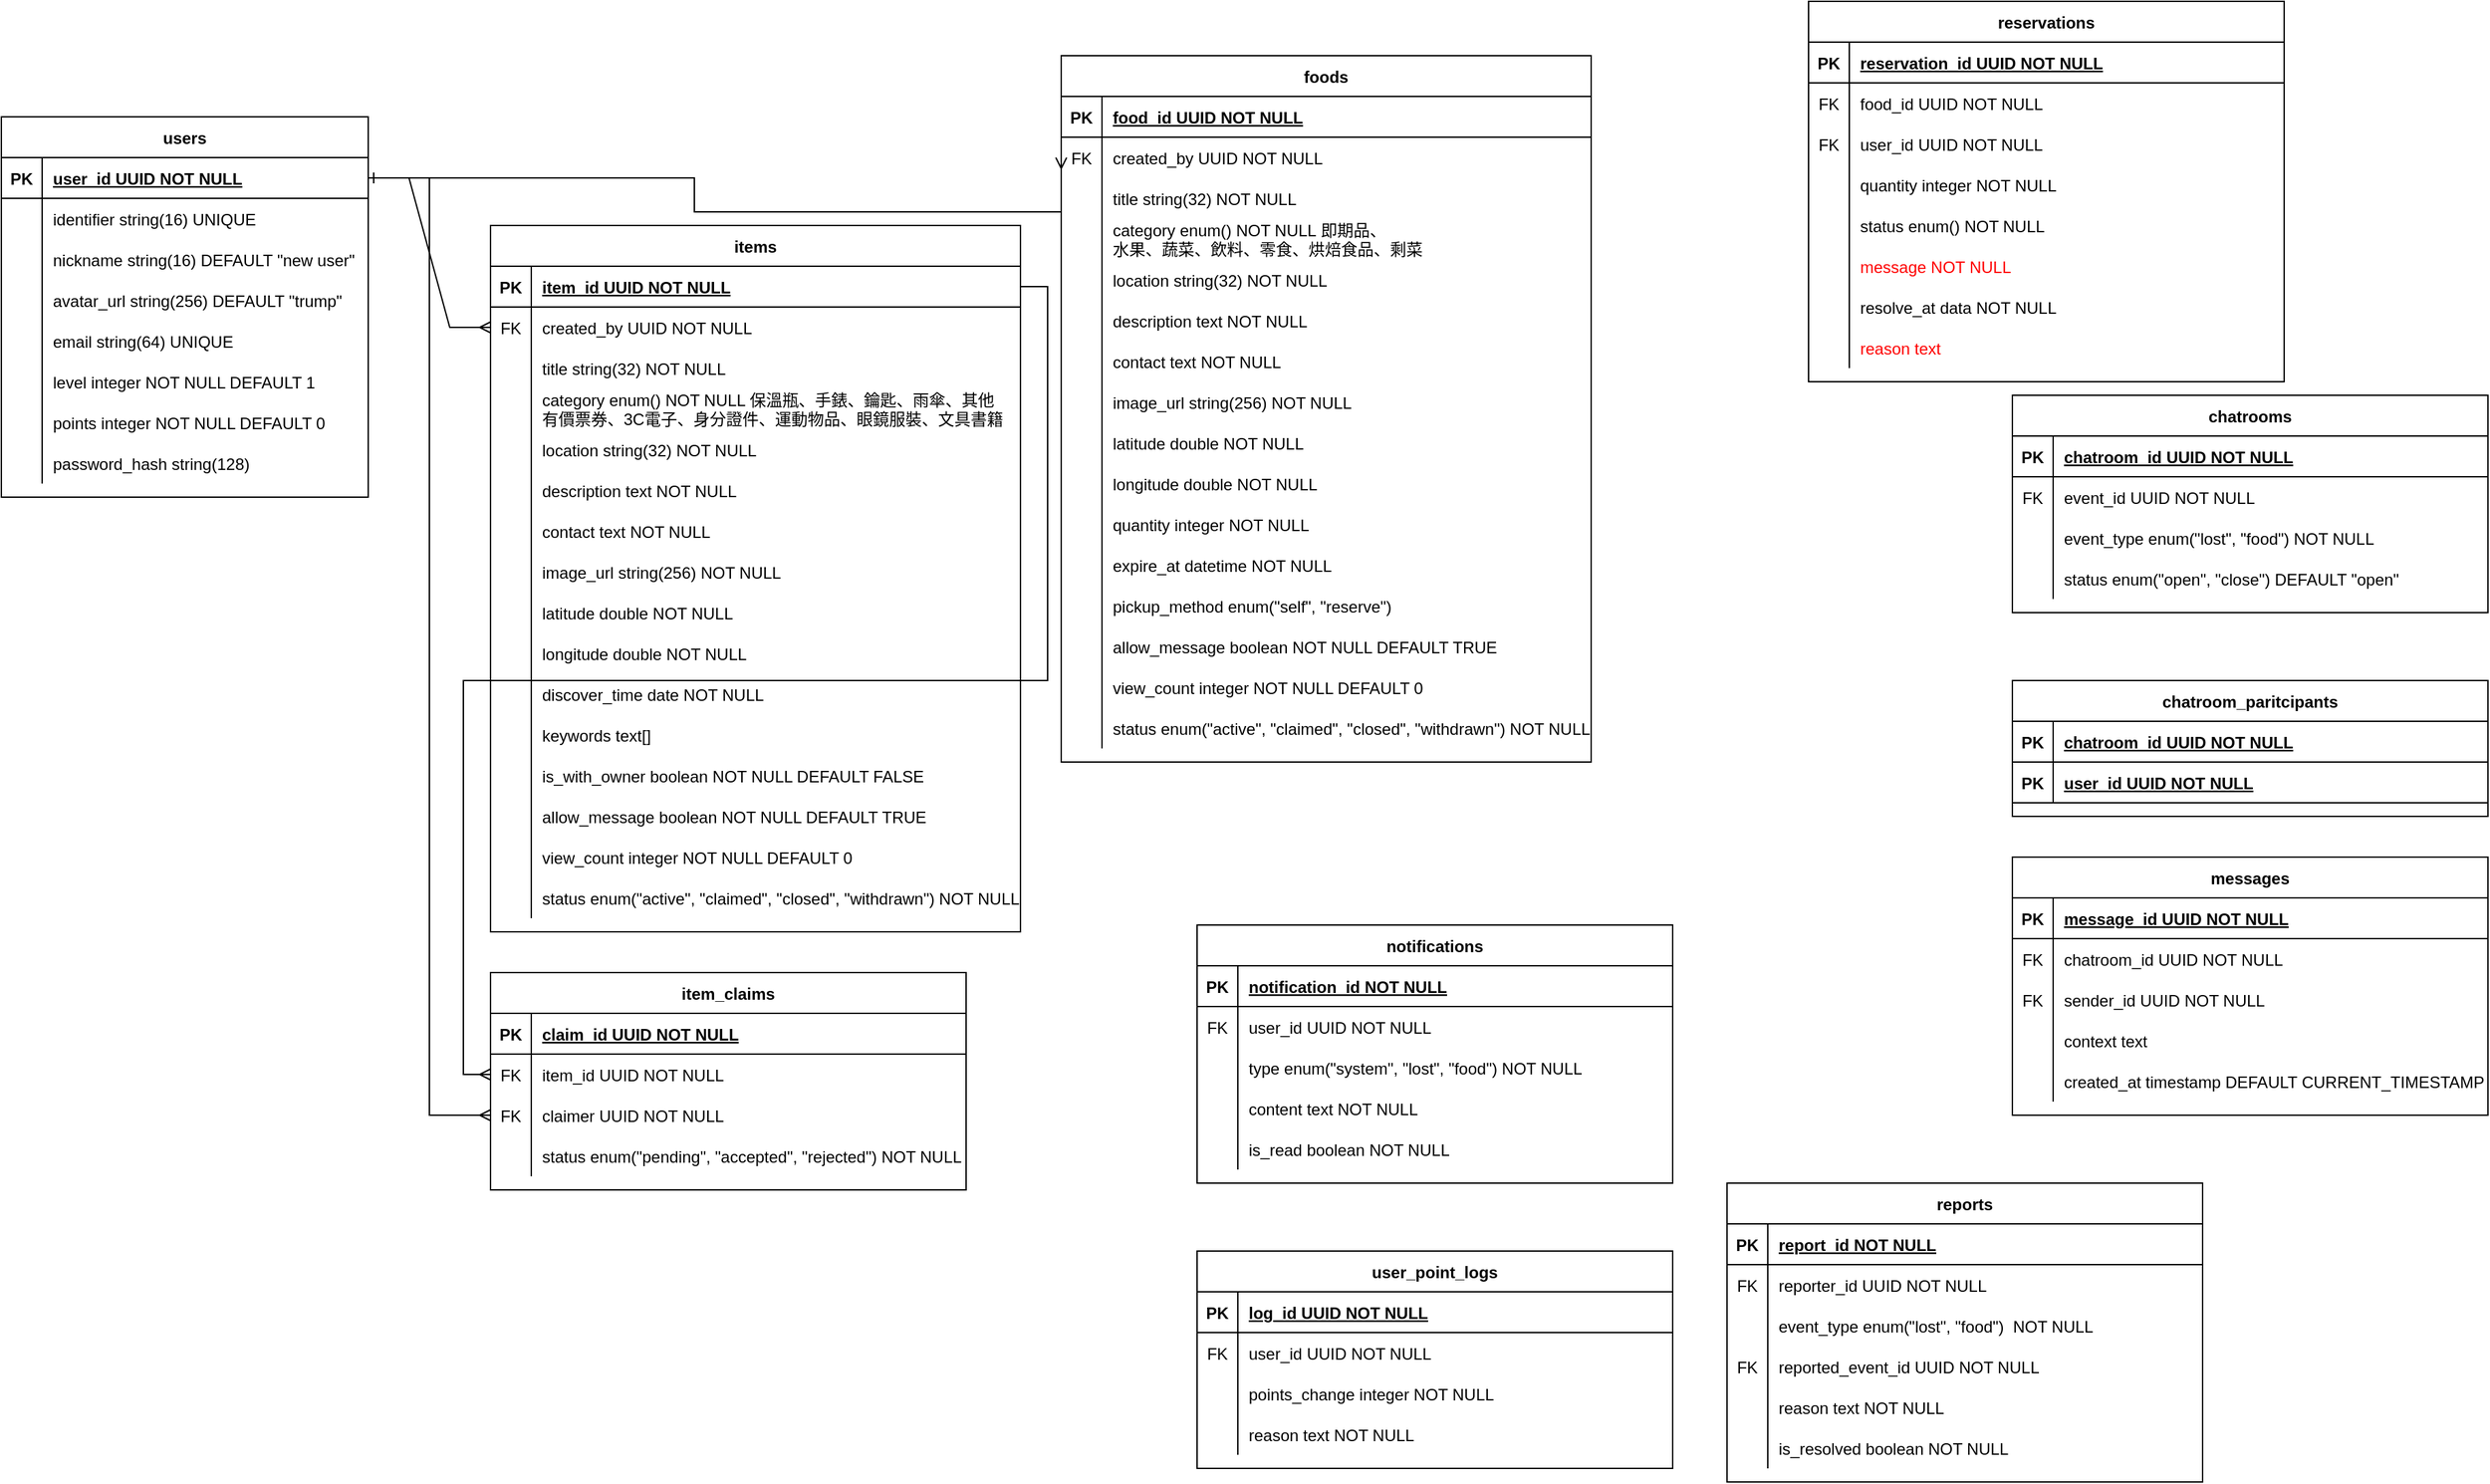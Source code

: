 <mxfile version="24.7.17" pages="3">
  <diagram id="R2lEEEUBdFMjLlhIrx00" name="ERD">
    <mxGraphModel dx="1434" dy="844" grid="1" gridSize="10" guides="1" tooltips="1" connect="1" arrows="1" fold="1" page="1" pageScale="1" pageWidth="850" pageHeight="1100" math="0" shadow="0" extFonts="Permanent Marker^https://fonts.googleapis.com/css?family=Permanent+Marker">
      <root>
        <mxCell id="0" />
        <mxCell id="1" parent="0" />
        <mxCell id="j-N4d5wPkzkmt1HsVc7V-1" value="users" style="shape=table;startSize=30;container=1;collapsible=1;childLayout=tableLayout;fixedRows=1;rowLines=0;fontStyle=1;align=center;resizeLast=1;" parent="1" vertex="1">
          <mxGeometry x="80" y="85" width="270" height="280" as="geometry" />
        </mxCell>
        <mxCell id="j-N4d5wPkzkmt1HsVc7V-2" value="" style="shape=partialRectangle;collapsible=0;dropTarget=0;pointerEvents=0;fillColor=none;points=[[0,0.5],[1,0.5]];portConstraint=eastwest;top=0;left=0;right=0;bottom=1;" parent="j-N4d5wPkzkmt1HsVc7V-1" vertex="1">
          <mxGeometry y="30" width="270" height="30" as="geometry" />
        </mxCell>
        <mxCell id="j-N4d5wPkzkmt1HsVc7V-3" value="PK" style="shape=partialRectangle;overflow=hidden;connectable=0;fillColor=none;top=0;left=0;bottom=0;right=0;fontStyle=1;" parent="j-N4d5wPkzkmt1HsVc7V-2" vertex="1">
          <mxGeometry width="30" height="30" as="geometry">
            <mxRectangle width="30" height="30" as="alternateBounds" />
          </mxGeometry>
        </mxCell>
        <mxCell id="j-N4d5wPkzkmt1HsVc7V-4" value="user_id UUID NOT NULL " style="shape=partialRectangle;overflow=hidden;connectable=0;fillColor=none;top=0;left=0;bottom=0;right=0;align=left;spacingLeft=6;fontStyle=5;" parent="j-N4d5wPkzkmt1HsVc7V-2" vertex="1">
          <mxGeometry x="30" width="240" height="30" as="geometry">
            <mxRectangle width="240" height="30" as="alternateBounds" />
          </mxGeometry>
        </mxCell>
        <mxCell id="j-N4d5wPkzkmt1HsVc7V-5" value="" style="shape=partialRectangle;collapsible=0;dropTarget=0;pointerEvents=0;fillColor=none;points=[[0,0.5],[1,0.5]];portConstraint=eastwest;top=0;left=0;right=0;bottom=0;" parent="j-N4d5wPkzkmt1HsVc7V-1" vertex="1">
          <mxGeometry y="60" width="270" height="30" as="geometry" />
        </mxCell>
        <mxCell id="j-N4d5wPkzkmt1HsVc7V-6" value="" style="shape=partialRectangle;overflow=hidden;connectable=0;fillColor=none;top=0;left=0;bottom=0;right=0;" parent="j-N4d5wPkzkmt1HsVc7V-5" vertex="1">
          <mxGeometry width="30" height="30" as="geometry">
            <mxRectangle width="30" height="30" as="alternateBounds" />
          </mxGeometry>
        </mxCell>
        <mxCell id="j-N4d5wPkzkmt1HsVc7V-7" value="identifier string(16) UNIQUE" style="shape=partialRectangle;overflow=hidden;connectable=0;fillColor=none;top=0;left=0;bottom=0;right=0;align=left;spacingLeft=6;" parent="j-N4d5wPkzkmt1HsVc7V-5" vertex="1">
          <mxGeometry x="30" width="240" height="30" as="geometry">
            <mxRectangle width="240" height="30" as="alternateBounds" />
          </mxGeometry>
        </mxCell>
        <mxCell id="j-N4d5wPkzkmt1HsVc7V-8" value="" style="shape=partialRectangle;collapsible=0;dropTarget=0;pointerEvents=0;fillColor=none;points=[[0,0.5],[1,0.5]];portConstraint=eastwest;top=0;left=0;right=0;bottom=0;" parent="j-N4d5wPkzkmt1HsVc7V-1" vertex="1">
          <mxGeometry y="90" width="270" height="30" as="geometry" />
        </mxCell>
        <mxCell id="j-N4d5wPkzkmt1HsVc7V-9" value="" style="shape=partialRectangle;overflow=hidden;connectable=0;fillColor=none;top=0;left=0;bottom=0;right=0;" parent="j-N4d5wPkzkmt1HsVc7V-8" vertex="1">
          <mxGeometry width="30" height="30" as="geometry">
            <mxRectangle width="30" height="30" as="alternateBounds" />
          </mxGeometry>
        </mxCell>
        <mxCell id="j-N4d5wPkzkmt1HsVc7V-10" value="nickname string(16) DEFAULT &quot;new user&quot;" style="shape=partialRectangle;overflow=hidden;connectable=0;fillColor=none;top=0;left=0;bottom=0;right=0;align=left;spacingLeft=6;" parent="j-N4d5wPkzkmt1HsVc7V-8" vertex="1">
          <mxGeometry x="30" width="240" height="30" as="geometry">
            <mxRectangle width="240" height="30" as="alternateBounds" />
          </mxGeometry>
        </mxCell>
        <mxCell id="j-N4d5wPkzkmt1HsVc7V-23" value="" style="shape=partialRectangle;collapsible=0;dropTarget=0;pointerEvents=0;fillColor=none;points=[[0,0.5],[1,0.5]];portConstraint=eastwest;top=0;left=0;right=0;bottom=0;" parent="j-N4d5wPkzkmt1HsVc7V-1" vertex="1">
          <mxGeometry y="120" width="270" height="30" as="geometry" />
        </mxCell>
        <mxCell id="j-N4d5wPkzkmt1HsVc7V-24" value="" style="shape=partialRectangle;overflow=hidden;connectable=0;fillColor=none;top=0;left=0;bottom=0;right=0;" parent="j-N4d5wPkzkmt1HsVc7V-23" vertex="1">
          <mxGeometry width="30" height="30" as="geometry">
            <mxRectangle width="30" height="30" as="alternateBounds" />
          </mxGeometry>
        </mxCell>
        <mxCell id="j-N4d5wPkzkmt1HsVc7V-25" value="avatar_url string(256) DEFAULT &quot;trump&quot;" style="shape=partialRectangle;overflow=hidden;connectable=0;fillColor=none;top=0;left=0;bottom=0;right=0;align=left;spacingLeft=6;" parent="j-N4d5wPkzkmt1HsVc7V-23" vertex="1">
          <mxGeometry x="30" width="240" height="30" as="geometry">
            <mxRectangle width="240" height="30" as="alternateBounds" />
          </mxGeometry>
        </mxCell>
        <mxCell id="j-N4d5wPkzkmt1HsVc7V-11" value="" style="shape=partialRectangle;collapsible=0;dropTarget=0;pointerEvents=0;fillColor=none;points=[[0,0.5],[1,0.5]];portConstraint=eastwest;top=0;left=0;right=0;bottom=0;" parent="j-N4d5wPkzkmt1HsVc7V-1" vertex="1">
          <mxGeometry y="150" width="270" height="30" as="geometry" />
        </mxCell>
        <mxCell id="j-N4d5wPkzkmt1HsVc7V-12" value="" style="shape=partialRectangle;overflow=hidden;connectable=0;fillColor=none;top=0;left=0;bottom=0;right=0;" parent="j-N4d5wPkzkmt1HsVc7V-11" vertex="1">
          <mxGeometry width="30" height="30" as="geometry">
            <mxRectangle width="30" height="30" as="alternateBounds" />
          </mxGeometry>
        </mxCell>
        <mxCell id="j-N4d5wPkzkmt1HsVc7V-13" value="email string(64) UNIQUE" style="shape=partialRectangle;overflow=hidden;connectable=0;fillColor=none;top=0;left=0;bottom=0;right=0;align=left;spacingLeft=6;" parent="j-N4d5wPkzkmt1HsVc7V-11" vertex="1">
          <mxGeometry x="30" width="240" height="30" as="geometry">
            <mxRectangle width="240" height="30" as="alternateBounds" />
          </mxGeometry>
        </mxCell>
        <mxCell id="j-N4d5wPkzkmt1HsVc7V-14" value="" style="shape=partialRectangle;collapsible=0;dropTarget=0;pointerEvents=0;fillColor=none;points=[[0,0.5],[1,0.5]];portConstraint=eastwest;top=0;left=0;right=0;bottom=0;" parent="j-N4d5wPkzkmt1HsVc7V-1" vertex="1">
          <mxGeometry y="180" width="270" height="30" as="geometry" />
        </mxCell>
        <mxCell id="j-N4d5wPkzkmt1HsVc7V-15" value="" style="shape=partialRectangle;overflow=hidden;connectable=0;fillColor=none;top=0;left=0;bottom=0;right=0;" parent="j-N4d5wPkzkmt1HsVc7V-14" vertex="1">
          <mxGeometry width="30" height="30" as="geometry">
            <mxRectangle width="30" height="30" as="alternateBounds" />
          </mxGeometry>
        </mxCell>
        <mxCell id="j-N4d5wPkzkmt1HsVc7V-16" value="level integer NOT NULL DEFAULT 1" style="shape=partialRectangle;overflow=hidden;connectable=0;fillColor=none;top=0;left=0;bottom=0;right=0;align=left;spacingLeft=6;" parent="j-N4d5wPkzkmt1HsVc7V-14" vertex="1">
          <mxGeometry x="30" width="240" height="30" as="geometry">
            <mxRectangle width="240" height="30" as="alternateBounds" />
          </mxGeometry>
        </mxCell>
        <mxCell id="j-N4d5wPkzkmt1HsVc7V-17" value="" style="shape=partialRectangle;collapsible=0;dropTarget=0;pointerEvents=0;fillColor=none;points=[[0,0.5],[1,0.5]];portConstraint=eastwest;top=0;left=0;right=0;bottom=0;" parent="j-N4d5wPkzkmt1HsVc7V-1" vertex="1">
          <mxGeometry y="210" width="270" height="30" as="geometry" />
        </mxCell>
        <mxCell id="j-N4d5wPkzkmt1HsVc7V-18" value="" style="shape=partialRectangle;overflow=hidden;connectable=0;fillColor=none;top=0;left=0;bottom=0;right=0;" parent="j-N4d5wPkzkmt1HsVc7V-17" vertex="1">
          <mxGeometry width="30" height="30" as="geometry">
            <mxRectangle width="30" height="30" as="alternateBounds" />
          </mxGeometry>
        </mxCell>
        <mxCell id="j-N4d5wPkzkmt1HsVc7V-19" value="points integer NOT NULL DEFAULT 0" style="shape=partialRectangle;overflow=hidden;connectable=0;fillColor=none;top=0;left=0;bottom=0;right=0;align=left;spacingLeft=6;" parent="j-N4d5wPkzkmt1HsVc7V-17" vertex="1">
          <mxGeometry x="30" width="240" height="30" as="geometry">
            <mxRectangle width="240" height="30" as="alternateBounds" />
          </mxGeometry>
        </mxCell>
        <mxCell id="j-N4d5wPkzkmt1HsVc7V-20" value="" style="shape=partialRectangle;collapsible=0;dropTarget=0;pointerEvents=0;fillColor=none;points=[[0,0.5],[1,0.5]];portConstraint=eastwest;top=0;left=0;right=0;bottom=0;" parent="j-N4d5wPkzkmt1HsVc7V-1" vertex="1">
          <mxGeometry y="240" width="270" height="30" as="geometry" />
        </mxCell>
        <mxCell id="j-N4d5wPkzkmt1HsVc7V-21" value="" style="shape=partialRectangle;overflow=hidden;connectable=0;fillColor=none;top=0;left=0;bottom=0;right=0;" parent="j-N4d5wPkzkmt1HsVc7V-20" vertex="1">
          <mxGeometry width="30" height="30" as="geometry">
            <mxRectangle width="30" height="30" as="alternateBounds" />
          </mxGeometry>
        </mxCell>
        <mxCell id="j-N4d5wPkzkmt1HsVc7V-22" value="password_hash string(128)" style="shape=partialRectangle;overflow=hidden;connectable=0;fillColor=none;top=0;left=0;bottom=0;right=0;align=left;spacingLeft=6;" parent="j-N4d5wPkzkmt1HsVc7V-20" vertex="1">
          <mxGeometry x="30" width="240" height="30" as="geometry">
            <mxRectangle width="240" height="30" as="alternateBounds" />
          </mxGeometry>
        </mxCell>
        <mxCell id="j-N4d5wPkzkmt1HsVc7V-26" value="items" style="shape=table;startSize=30;container=1;collapsible=1;childLayout=tableLayout;fixedRows=1;rowLines=0;fontStyle=1;align=center;resizeLast=1;" parent="1" vertex="1">
          <mxGeometry x="440" y="165" width="390" height="520" as="geometry" />
        </mxCell>
        <mxCell id="j-N4d5wPkzkmt1HsVc7V-27" value="" style="shape=partialRectangle;collapsible=0;dropTarget=0;pointerEvents=0;fillColor=none;points=[[0,0.5],[1,0.5]];portConstraint=eastwest;top=0;left=0;right=0;bottom=1;" parent="j-N4d5wPkzkmt1HsVc7V-26" vertex="1">
          <mxGeometry y="30" width="390" height="30" as="geometry" />
        </mxCell>
        <mxCell id="j-N4d5wPkzkmt1HsVc7V-28" value="PK" style="shape=partialRectangle;overflow=hidden;connectable=0;fillColor=none;top=0;left=0;bottom=0;right=0;fontStyle=1;" parent="j-N4d5wPkzkmt1HsVc7V-27" vertex="1">
          <mxGeometry width="30" height="30" as="geometry">
            <mxRectangle width="30" height="30" as="alternateBounds" />
          </mxGeometry>
        </mxCell>
        <mxCell id="j-N4d5wPkzkmt1HsVc7V-29" value="item_id UUID NOT NULL " style="shape=partialRectangle;overflow=hidden;connectable=0;fillColor=none;top=0;left=0;bottom=0;right=0;align=left;spacingLeft=6;fontStyle=5;" parent="j-N4d5wPkzkmt1HsVc7V-27" vertex="1">
          <mxGeometry x="30" width="360" height="30" as="geometry">
            <mxRectangle width="360" height="30" as="alternateBounds" />
          </mxGeometry>
        </mxCell>
        <mxCell id="j-N4d5wPkzkmt1HsVc7V-72" value="" style="shape=partialRectangle;collapsible=0;dropTarget=0;pointerEvents=0;fillColor=none;points=[[0,0.5],[1,0.5]];portConstraint=eastwest;top=0;left=0;right=0;bottom=0;" parent="j-N4d5wPkzkmt1HsVc7V-26" vertex="1">
          <mxGeometry y="60" width="390" height="30" as="geometry" />
        </mxCell>
        <mxCell id="j-N4d5wPkzkmt1HsVc7V-73" value="FK" style="shape=partialRectangle;overflow=hidden;connectable=0;fillColor=none;top=0;left=0;bottom=0;right=0;" parent="j-N4d5wPkzkmt1HsVc7V-72" vertex="1">
          <mxGeometry width="30" height="30" as="geometry">
            <mxRectangle width="30" height="30" as="alternateBounds" />
          </mxGeometry>
        </mxCell>
        <mxCell id="j-N4d5wPkzkmt1HsVc7V-74" value="created_by UUID NOT NULL" style="shape=partialRectangle;overflow=hidden;connectable=0;fillColor=none;top=0;left=0;bottom=0;right=0;align=left;spacingLeft=6;" parent="j-N4d5wPkzkmt1HsVc7V-72" vertex="1">
          <mxGeometry x="30" width="360" height="30" as="geometry">
            <mxRectangle width="360" height="30" as="alternateBounds" />
          </mxGeometry>
        </mxCell>
        <mxCell id="j-N4d5wPkzkmt1HsVc7V-30" value="" style="shape=partialRectangle;collapsible=0;dropTarget=0;pointerEvents=0;fillColor=none;points=[[0,0.5],[1,0.5]];portConstraint=eastwest;top=0;left=0;right=0;bottom=0;" parent="j-N4d5wPkzkmt1HsVc7V-26" vertex="1">
          <mxGeometry y="90" width="390" height="30" as="geometry" />
        </mxCell>
        <mxCell id="j-N4d5wPkzkmt1HsVc7V-31" value="" style="shape=partialRectangle;overflow=hidden;connectable=0;fillColor=none;top=0;left=0;bottom=0;right=0;" parent="j-N4d5wPkzkmt1HsVc7V-30" vertex="1">
          <mxGeometry width="30" height="30" as="geometry">
            <mxRectangle width="30" height="30" as="alternateBounds" />
          </mxGeometry>
        </mxCell>
        <mxCell id="j-N4d5wPkzkmt1HsVc7V-32" value="title string(32) NOT NULL" style="shape=partialRectangle;overflow=hidden;connectable=0;fillColor=none;top=0;left=0;bottom=0;right=0;align=left;spacingLeft=6;" parent="j-N4d5wPkzkmt1HsVc7V-30" vertex="1">
          <mxGeometry x="30" width="360" height="30" as="geometry">
            <mxRectangle width="360" height="30" as="alternateBounds" />
          </mxGeometry>
        </mxCell>
        <mxCell id="j-N4d5wPkzkmt1HsVc7V-33" value="" style="shape=partialRectangle;collapsible=0;dropTarget=0;pointerEvents=0;fillColor=none;points=[[0,0.5],[1,0.5]];portConstraint=eastwest;top=0;left=0;right=0;bottom=0;" parent="j-N4d5wPkzkmt1HsVc7V-26" vertex="1">
          <mxGeometry y="120" width="390" height="30" as="geometry" />
        </mxCell>
        <mxCell id="j-N4d5wPkzkmt1HsVc7V-34" value="" style="shape=partialRectangle;overflow=hidden;connectable=0;fillColor=none;top=0;left=0;bottom=0;right=0;" parent="j-N4d5wPkzkmt1HsVc7V-33" vertex="1">
          <mxGeometry width="30" height="30" as="geometry">
            <mxRectangle width="30" height="30" as="alternateBounds" />
          </mxGeometry>
        </mxCell>
        <mxCell id="j-N4d5wPkzkmt1HsVc7V-35" value="category enum() NOT NULL 保溫瓶、手錶、鑰匙、雨傘、其他&#xa;有價票券、3C電子、身分證件、運動物品、眼鏡服裝、文具書籍" style="shape=partialRectangle;overflow=hidden;connectable=0;fillColor=none;top=0;left=0;bottom=0;right=0;align=left;spacingLeft=6;" parent="j-N4d5wPkzkmt1HsVc7V-33" vertex="1">
          <mxGeometry x="30" width="360" height="30" as="geometry">
            <mxRectangle width="360" height="30" as="alternateBounds" />
          </mxGeometry>
        </mxCell>
        <mxCell id="j-N4d5wPkzkmt1HsVc7V-36" value="" style="shape=partialRectangle;collapsible=0;dropTarget=0;pointerEvents=0;fillColor=none;points=[[0,0.5],[1,0.5]];portConstraint=eastwest;top=0;left=0;right=0;bottom=0;" parent="j-N4d5wPkzkmt1HsVc7V-26" vertex="1">
          <mxGeometry y="150" width="390" height="30" as="geometry" />
        </mxCell>
        <mxCell id="j-N4d5wPkzkmt1HsVc7V-37" value="" style="shape=partialRectangle;overflow=hidden;connectable=0;fillColor=none;top=0;left=0;bottom=0;right=0;" parent="j-N4d5wPkzkmt1HsVc7V-36" vertex="1">
          <mxGeometry width="30" height="30" as="geometry">
            <mxRectangle width="30" height="30" as="alternateBounds" />
          </mxGeometry>
        </mxCell>
        <mxCell id="j-N4d5wPkzkmt1HsVc7V-38" value="location string(32) NOT NULL" style="shape=partialRectangle;overflow=hidden;connectable=0;fillColor=none;top=0;left=0;bottom=0;right=0;align=left;spacingLeft=6;" parent="j-N4d5wPkzkmt1HsVc7V-36" vertex="1">
          <mxGeometry x="30" width="360" height="30" as="geometry">
            <mxRectangle width="360" height="30" as="alternateBounds" />
          </mxGeometry>
        </mxCell>
        <mxCell id="j-N4d5wPkzkmt1HsVc7V-42" value="" style="shape=partialRectangle;collapsible=0;dropTarget=0;pointerEvents=0;fillColor=none;points=[[0,0.5],[1,0.5]];portConstraint=eastwest;top=0;left=0;right=0;bottom=0;" parent="j-N4d5wPkzkmt1HsVc7V-26" vertex="1">
          <mxGeometry y="180" width="390" height="30" as="geometry" />
        </mxCell>
        <mxCell id="j-N4d5wPkzkmt1HsVc7V-43" value="" style="shape=partialRectangle;overflow=hidden;connectable=0;fillColor=none;top=0;left=0;bottom=0;right=0;" parent="j-N4d5wPkzkmt1HsVc7V-42" vertex="1">
          <mxGeometry width="30" height="30" as="geometry">
            <mxRectangle width="30" height="30" as="alternateBounds" />
          </mxGeometry>
        </mxCell>
        <mxCell id="j-N4d5wPkzkmt1HsVc7V-44" value="description text NOT NULL" style="shape=partialRectangle;overflow=hidden;connectable=0;fillColor=none;top=0;left=0;bottom=0;right=0;align=left;spacingLeft=6;" parent="j-N4d5wPkzkmt1HsVc7V-42" vertex="1">
          <mxGeometry x="30" width="360" height="30" as="geometry">
            <mxRectangle width="360" height="30" as="alternateBounds" />
          </mxGeometry>
        </mxCell>
        <mxCell id="j-N4d5wPkzkmt1HsVc7V-45" value="" style="shape=partialRectangle;collapsible=0;dropTarget=0;pointerEvents=0;fillColor=none;points=[[0,0.5],[1,0.5]];portConstraint=eastwest;top=0;left=0;right=0;bottom=0;" parent="j-N4d5wPkzkmt1HsVc7V-26" vertex="1">
          <mxGeometry y="210" width="390" height="30" as="geometry" />
        </mxCell>
        <mxCell id="j-N4d5wPkzkmt1HsVc7V-46" value="" style="shape=partialRectangle;overflow=hidden;connectable=0;fillColor=none;top=0;left=0;bottom=0;right=0;" parent="j-N4d5wPkzkmt1HsVc7V-45" vertex="1">
          <mxGeometry width="30" height="30" as="geometry">
            <mxRectangle width="30" height="30" as="alternateBounds" />
          </mxGeometry>
        </mxCell>
        <mxCell id="j-N4d5wPkzkmt1HsVc7V-47" value="contact text NOT NULL" style="shape=partialRectangle;overflow=hidden;connectable=0;fillColor=none;top=0;left=0;bottom=0;right=0;align=left;spacingLeft=6;" parent="j-N4d5wPkzkmt1HsVc7V-45" vertex="1">
          <mxGeometry x="30" width="360" height="30" as="geometry">
            <mxRectangle width="360" height="30" as="alternateBounds" />
          </mxGeometry>
        </mxCell>
        <mxCell id="j-N4d5wPkzkmt1HsVc7V-48" value="" style="shape=partialRectangle;collapsible=0;dropTarget=0;pointerEvents=0;fillColor=none;points=[[0,0.5],[1,0.5]];portConstraint=eastwest;top=0;left=0;right=0;bottom=0;" parent="j-N4d5wPkzkmt1HsVc7V-26" vertex="1">
          <mxGeometry y="240" width="390" height="30" as="geometry" />
        </mxCell>
        <mxCell id="j-N4d5wPkzkmt1HsVc7V-49" value="" style="shape=partialRectangle;overflow=hidden;connectable=0;fillColor=none;top=0;left=0;bottom=0;right=0;" parent="j-N4d5wPkzkmt1HsVc7V-48" vertex="1">
          <mxGeometry width="30" height="30" as="geometry">
            <mxRectangle width="30" height="30" as="alternateBounds" />
          </mxGeometry>
        </mxCell>
        <mxCell id="j-N4d5wPkzkmt1HsVc7V-50" value="image_url string(256) NOT NULL " style="shape=partialRectangle;overflow=hidden;connectable=0;fillColor=none;top=0;left=0;bottom=0;right=0;align=left;spacingLeft=6;" parent="j-N4d5wPkzkmt1HsVc7V-48" vertex="1">
          <mxGeometry x="30" width="360" height="30" as="geometry">
            <mxRectangle width="360" height="30" as="alternateBounds" />
          </mxGeometry>
        </mxCell>
        <mxCell id="j-N4d5wPkzkmt1HsVc7V-51" value="" style="shape=partialRectangle;collapsible=0;dropTarget=0;pointerEvents=0;fillColor=none;points=[[0,0.5],[1,0.5]];portConstraint=eastwest;top=0;left=0;right=0;bottom=0;" parent="j-N4d5wPkzkmt1HsVc7V-26" vertex="1">
          <mxGeometry y="270" width="390" height="30" as="geometry" />
        </mxCell>
        <mxCell id="j-N4d5wPkzkmt1HsVc7V-52" value="" style="shape=partialRectangle;overflow=hidden;connectable=0;fillColor=none;top=0;left=0;bottom=0;right=0;" parent="j-N4d5wPkzkmt1HsVc7V-51" vertex="1">
          <mxGeometry width="30" height="30" as="geometry">
            <mxRectangle width="30" height="30" as="alternateBounds" />
          </mxGeometry>
        </mxCell>
        <mxCell id="j-N4d5wPkzkmt1HsVc7V-53" value="latitude double NOT NULL " style="shape=partialRectangle;overflow=hidden;connectable=0;fillColor=none;top=0;left=0;bottom=0;right=0;align=left;spacingLeft=6;" parent="j-N4d5wPkzkmt1HsVc7V-51" vertex="1">
          <mxGeometry x="30" width="360" height="30" as="geometry">
            <mxRectangle width="360" height="30" as="alternateBounds" />
          </mxGeometry>
        </mxCell>
        <mxCell id="j-N4d5wPkzkmt1HsVc7V-54" value="" style="shape=partialRectangle;collapsible=0;dropTarget=0;pointerEvents=0;fillColor=none;points=[[0,0.5],[1,0.5]];portConstraint=eastwest;top=0;left=0;right=0;bottom=0;" parent="j-N4d5wPkzkmt1HsVc7V-26" vertex="1">
          <mxGeometry y="300" width="390" height="30" as="geometry" />
        </mxCell>
        <mxCell id="j-N4d5wPkzkmt1HsVc7V-55" value="" style="shape=partialRectangle;overflow=hidden;connectable=0;fillColor=none;top=0;left=0;bottom=0;right=0;" parent="j-N4d5wPkzkmt1HsVc7V-54" vertex="1">
          <mxGeometry width="30" height="30" as="geometry">
            <mxRectangle width="30" height="30" as="alternateBounds" />
          </mxGeometry>
        </mxCell>
        <mxCell id="j-N4d5wPkzkmt1HsVc7V-56" value="longitude double NOT NULL " style="shape=partialRectangle;overflow=hidden;connectable=0;fillColor=none;top=0;left=0;bottom=0;right=0;align=left;spacingLeft=6;" parent="j-N4d5wPkzkmt1HsVc7V-54" vertex="1">
          <mxGeometry x="30" width="360" height="30" as="geometry">
            <mxRectangle width="360" height="30" as="alternateBounds" />
          </mxGeometry>
        </mxCell>
        <mxCell id="j-N4d5wPkzkmt1HsVc7V-39" value="" style="shape=partialRectangle;collapsible=0;dropTarget=0;pointerEvents=0;fillColor=none;points=[[0,0.5],[1,0.5]];portConstraint=eastwest;top=0;left=0;right=0;bottom=0;" parent="j-N4d5wPkzkmt1HsVc7V-26" vertex="1">
          <mxGeometry y="330" width="390" height="30" as="geometry" />
        </mxCell>
        <mxCell id="j-N4d5wPkzkmt1HsVc7V-40" value="" style="shape=partialRectangle;overflow=hidden;connectable=0;fillColor=none;top=0;left=0;bottom=0;right=0;" parent="j-N4d5wPkzkmt1HsVc7V-39" vertex="1">
          <mxGeometry width="30" height="30" as="geometry">
            <mxRectangle width="30" height="30" as="alternateBounds" />
          </mxGeometry>
        </mxCell>
        <mxCell id="j-N4d5wPkzkmt1HsVc7V-41" value="discover_time date NOT NULL" style="shape=partialRectangle;overflow=hidden;connectable=0;fillColor=none;top=0;left=0;bottom=0;right=0;align=left;spacingLeft=6;" parent="j-N4d5wPkzkmt1HsVc7V-39" vertex="1">
          <mxGeometry x="30" width="360" height="30" as="geometry">
            <mxRectangle width="360" height="30" as="alternateBounds" />
          </mxGeometry>
        </mxCell>
        <mxCell id="j-N4d5wPkzkmt1HsVc7V-57" value="" style="shape=partialRectangle;collapsible=0;dropTarget=0;pointerEvents=0;fillColor=none;points=[[0,0.5],[1,0.5]];portConstraint=eastwest;top=0;left=0;right=0;bottom=0;" parent="j-N4d5wPkzkmt1HsVc7V-26" vertex="1">
          <mxGeometry y="360" width="390" height="30" as="geometry" />
        </mxCell>
        <mxCell id="j-N4d5wPkzkmt1HsVc7V-58" value="" style="shape=partialRectangle;overflow=hidden;connectable=0;fillColor=none;top=0;left=0;bottom=0;right=0;" parent="j-N4d5wPkzkmt1HsVc7V-57" vertex="1">
          <mxGeometry width="30" height="30" as="geometry">
            <mxRectangle width="30" height="30" as="alternateBounds" />
          </mxGeometry>
        </mxCell>
        <mxCell id="j-N4d5wPkzkmt1HsVc7V-59" value="keywords text[] " style="shape=partialRectangle;overflow=hidden;connectable=0;fillColor=none;top=0;left=0;bottom=0;right=0;align=left;spacingLeft=6;" parent="j-N4d5wPkzkmt1HsVc7V-57" vertex="1">
          <mxGeometry x="30" width="360" height="30" as="geometry">
            <mxRectangle width="360" height="30" as="alternateBounds" />
          </mxGeometry>
        </mxCell>
        <mxCell id="j-N4d5wPkzkmt1HsVc7V-63" value="" style="shape=partialRectangle;collapsible=0;dropTarget=0;pointerEvents=0;fillColor=none;points=[[0,0.5],[1,0.5]];portConstraint=eastwest;top=0;left=0;right=0;bottom=0;" parent="j-N4d5wPkzkmt1HsVc7V-26" vertex="1">
          <mxGeometry y="390" width="390" height="30" as="geometry" />
        </mxCell>
        <mxCell id="j-N4d5wPkzkmt1HsVc7V-64" value="" style="shape=partialRectangle;overflow=hidden;connectable=0;fillColor=none;top=0;left=0;bottom=0;right=0;" parent="j-N4d5wPkzkmt1HsVc7V-63" vertex="1">
          <mxGeometry width="30" height="30" as="geometry">
            <mxRectangle width="30" height="30" as="alternateBounds" />
          </mxGeometry>
        </mxCell>
        <mxCell id="j-N4d5wPkzkmt1HsVc7V-65" value="is_with_owner boolean NOT NULL DEFAULT FALSE " style="shape=partialRectangle;overflow=hidden;connectable=0;fillColor=none;top=0;left=0;bottom=0;right=0;align=left;spacingLeft=6;" parent="j-N4d5wPkzkmt1HsVc7V-63" vertex="1">
          <mxGeometry x="30" width="360" height="30" as="geometry">
            <mxRectangle width="360" height="30" as="alternateBounds" />
          </mxGeometry>
        </mxCell>
        <mxCell id="j-N4d5wPkzkmt1HsVc7V-69" value="" style="shape=partialRectangle;collapsible=0;dropTarget=0;pointerEvents=0;fillColor=none;points=[[0,0.5],[1,0.5]];portConstraint=eastwest;top=0;left=0;right=0;bottom=0;" parent="j-N4d5wPkzkmt1HsVc7V-26" vertex="1">
          <mxGeometry y="420" width="390" height="30" as="geometry" />
        </mxCell>
        <mxCell id="j-N4d5wPkzkmt1HsVc7V-70" value="" style="shape=partialRectangle;overflow=hidden;connectable=0;fillColor=none;top=0;left=0;bottom=0;right=0;" parent="j-N4d5wPkzkmt1HsVc7V-69" vertex="1">
          <mxGeometry width="30" height="30" as="geometry">
            <mxRectangle width="30" height="30" as="alternateBounds" />
          </mxGeometry>
        </mxCell>
        <mxCell id="j-N4d5wPkzkmt1HsVc7V-71" value="allow_message boolean NOT NULL DEFAULT TRUE" style="shape=partialRectangle;overflow=hidden;connectable=0;fillColor=none;top=0;left=0;bottom=0;right=0;align=left;spacingLeft=6;" parent="j-N4d5wPkzkmt1HsVc7V-69" vertex="1">
          <mxGeometry x="30" width="360" height="30" as="geometry">
            <mxRectangle width="360" height="30" as="alternateBounds" />
          </mxGeometry>
        </mxCell>
        <mxCell id="SpTVwdovc8gNB9cEYotk-55" value="" style="shape=partialRectangle;collapsible=0;dropTarget=0;pointerEvents=0;fillColor=none;points=[[0,0.5],[1,0.5]];portConstraint=eastwest;top=0;left=0;right=0;bottom=0;" parent="j-N4d5wPkzkmt1HsVc7V-26" vertex="1">
          <mxGeometry y="450" width="390" height="30" as="geometry" />
        </mxCell>
        <mxCell id="SpTVwdovc8gNB9cEYotk-56" value="" style="shape=partialRectangle;overflow=hidden;connectable=0;fillColor=none;top=0;left=0;bottom=0;right=0;" parent="SpTVwdovc8gNB9cEYotk-55" vertex="1">
          <mxGeometry width="30" height="30" as="geometry">
            <mxRectangle width="30" height="30" as="alternateBounds" />
          </mxGeometry>
        </mxCell>
        <mxCell id="SpTVwdovc8gNB9cEYotk-57" value="view_count integer NOT NULL DEFAULT 0" style="shape=partialRectangle;overflow=hidden;connectable=0;fillColor=none;top=0;left=0;bottom=0;right=0;align=left;spacingLeft=6;" parent="SpTVwdovc8gNB9cEYotk-55" vertex="1">
          <mxGeometry x="30" width="360" height="30" as="geometry">
            <mxRectangle width="360" height="30" as="alternateBounds" />
          </mxGeometry>
        </mxCell>
        <mxCell id="j-N4d5wPkzkmt1HsVc7V-60" value="" style="shape=partialRectangle;collapsible=0;dropTarget=0;pointerEvents=0;fillColor=none;points=[[0,0.5],[1,0.5]];portConstraint=eastwest;top=0;left=0;right=0;bottom=0;" parent="j-N4d5wPkzkmt1HsVc7V-26" vertex="1">
          <mxGeometry y="480" width="390" height="30" as="geometry" />
        </mxCell>
        <mxCell id="j-N4d5wPkzkmt1HsVc7V-61" value="" style="shape=partialRectangle;overflow=hidden;connectable=0;fillColor=none;top=0;left=0;bottom=0;right=0;" parent="j-N4d5wPkzkmt1HsVc7V-60" vertex="1">
          <mxGeometry width="30" height="30" as="geometry">
            <mxRectangle width="30" height="30" as="alternateBounds" />
          </mxGeometry>
        </mxCell>
        <mxCell id="j-N4d5wPkzkmt1HsVc7V-62" value="status enum(&quot;active&quot;, &quot;claimed&quot;, &quot;closed&quot;, &quot;withdrawn&quot;) NOT NULL " style="shape=partialRectangle;overflow=hidden;connectable=0;fillColor=none;top=0;left=0;bottom=0;right=0;align=left;spacingLeft=6;" parent="j-N4d5wPkzkmt1HsVc7V-60" vertex="1">
          <mxGeometry x="30" width="360" height="30" as="geometry">
            <mxRectangle width="360" height="30" as="alternateBounds" />
          </mxGeometry>
        </mxCell>
        <mxCell id="j-N4d5wPkzkmt1HsVc7V-75" value="item_claims" style="shape=table;startSize=30;container=1;collapsible=1;childLayout=tableLayout;fixedRows=1;rowLines=0;fontStyle=1;align=center;resizeLast=1;" parent="1" vertex="1">
          <mxGeometry x="440" y="715" width="350" height="160" as="geometry" />
        </mxCell>
        <mxCell id="j-N4d5wPkzkmt1HsVc7V-76" value="" style="shape=partialRectangle;collapsible=0;dropTarget=0;pointerEvents=0;fillColor=none;points=[[0,0.5],[1,0.5]];portConstraint=eastwest;top=0;left=0;right=0;bottom=1;" parent="j-N4d5wPkzkmt1HsVc7V-75" vertex="1">
          <mxGeometry y="30" width="350" height="30" as="geometry" />
        </mxCell>
        <mxCell id="j-N4d5wPkzkmt1HsVc7V-77" value="PK" style="shape=partialRectangle;overflow=hidden;connectable=0;fillColor=none;top=0;left=0;bottom=0;right=0;fontStyle=1;" parent="j-N4d5wPkzkmt1HsVc7V-76" vertex="1">
          <mxGeometry width="30" height="30" as="geometry">
            <mxRectangle width="30" height="30" as="alternateBounds" />
          </mxGeometry>
        </mxCell>
        <mxCell id="j-N4d5wPkzkmt1HsVc7V-78" value="claim_id UUID NOT NULL " style="shape=partialRectangle;overflow=hidden;connectable=0;fillColor=none;top=0;left=0;bottom=0;right=0;align=left;spacingLeft=6;fontStyle=5;" parent="j-N4d5wPkzkmt1HsVc7V-76" vertex="1">
          <mxGeometry x="30" width="320" height="30" as="geometry">
            <mxRectangle width="320" height="30" as="alternateBounds" />
          </mxGeometry>
        </mxCell>
        <mxCell id="j-N4d5wPkzkmt1HsVc7V-79" value="" style="shape=partialRectangle;collapsible=0;dropTarget=0;pointerEvents=0;fillColor=none;points=[[0,0.5],[1,0.5]];portConstraint=eastwest;top=0;left=0;right=0;bottom=0;" parent="j-N4d5wPkzkmt1HsVc7V-75" vertex="1">
          <mxGeometry y="60" width="350" height="30" as="geometry" />
        </mxCell>
        <mxCell id="j-N4d5wPkzkmt1HsVc7V-80" value="FK" style="shape=partialRectangle;overflow=hidden;connectable=0;fillColor=none;top=0;left=0;bottom=0;right=0;" parent="j-N4d5wPkzkmt1HsVc7V-79" vertex="1">
          <mxGeometry width="30" height="30" as="geometry">
            <mxRectangle width="30" height="30" as="alternateBounds" />
          </mxGeometry>
        </mxCell>
        <mxCell id="j-N4d5wPkzkmt1HsVc7V-81" value="item_id UUID NOT NULL" style="shape=partialRectangle;overflow=hidden;connectable=0;fillColor=none;top=0;left=0;bottom=0;right=0;align=left;spacingLeft=6;" parent="j-N4d5wPkzkmt1HsVc7V-79" vertex="1">
          <mxGeometry x="30" width="320" height="30" as="geometry">
            <mxRectangle width="320" height="30" as="alternateBounds" />
          </mxGeometry>
        </mxCell>
        <mxCell id="j-N4d5wPkzkmt1HsVc7V-82" value="" style="shape=partialRectangle;collapsible=0;dropTarget=0;pointerEvents=0;fillColor=none;points=[[0,0.5],[1,0.5]];portConstraint=eastwest;top=0;left=0;right=0;bottom=0;" parent="j-N4d5wPkzkmt1HsVc7V-75" vertex="1">
          <mxGeometry y="90" width="350" height="30" as="geometry" />
        </mxCell>
        <mxCell id="j-N4d5wPkzkmt1HsVc7V-83" value="FK" style="shape=partialRectangle;overflow=hidden;connectable=0;fillColor=none;top=0;left=0;bottom=0;right=0;" parent="j-N4d5wPkzkmt1HsVc7V-82" vertex="1">
          <mxGeometry width="30" height="30" as="geometry">
            <mxRectangle width="30" height="30" as="alternateBounds" />
          </mxGeometry>
        </mxCell>
        <mxCell id="j-N4d5wPkzkmt1HsVc7V-84" value="claimer UUID NOT NULL" style="shape=partialRectangle;overflow=hidden;connectable=0;fillColor=none;top=0;left=0;bottom=0;right=0;align=left;spacingLeft=6;" parent="j-N4d5wPkzkmt1HsVc7V-82" vertex="1">
          <mxGeometry x="30" width="320" height="30" as="geometry">
            <mxRectangle width="320" height="30" as="alternateBounds" />
          </mxGeometry>
        </mxCell>
        <mxCell id="j-N4d5wPkzkmt1HsVc7V-85" value="" style="shape=partialRectangle;collapsible=0;dropTarget=0;pointerEvents=0;fillColor=none;points=[[0,0.5],[1,0.5]];portConstraint=eastwest;top=0;left=0;right=0;bottom=0;" parent="j-N4d5wPkzkmt1HsVc7V-75" vertex="1">
          <mxGeometry y="120" width="350" height="30" as="geometry" />
        </mxCell>
        <mxCell id="j-N4d5wPkzkmt1HsVc7V-86" value="" style="shape=partialRectangle;overflow=hidden;connectable=0;fillColor=none;top=0;left=0;bottom=0;right=0;" parent="j-N4d5wPkzkmt1HsVc7V-85" vertex="1">
          <mxGeometry width="30" height="30" as="geometry">
            <mxRectangle width="30" height="30" as="alternateBounds" />
          </mxGeometry>
        </mxCell>
        <mxCell id="j-N4d5wPkzkmt1HsVc7V-87" value="status enum(&quot;pending&quot;, &quot;accepted&quot;, &quot;rejected&quot;) NOT NULL" style="shape=partialRectangle;overflow=hidden;connectable=0;fillColor=none;top=0;left=0;bottom=0;right=0;align=left;spacingLeft=6;" parent="j-N4d5wPkzkmt1HsVc7V-85" vertex="1">
          <mxGeometry x="30" width="320" height="30" as="geometry">
            <mxRectangle width="320" height="30" as="alternateBounds" />
          </mxGeometry>
        </mxCell>
        <mxCell id="j-N4d5wPkzkmt1HsVc7V-100" value="foods" style="shape=table;startSize=30;container=1;collapsible=1;childLayout=tableLayout;fixedRows=1;rowLines=0;fontStyle=1;align=center;resizeLast=1;" parent="1" vertex="1">
          <mxGeometry x="860" y="40" width="390" height="520" as="geometry" />
        </mxCell>
        <mxCell id="j-N4d5wPkzkmt1HsVc7V-101" value="" style="shape=partialRectangle;collapsible=0;dropTarget=0;pointerEvents=0;fillColor=none;points=[[0,0.5],[1,0.5]];portConstraint=eastwest;top=0;left=0;right=0;bottom=1;" parent="j-N4d5wPkzkmt1HsVc7V-100" vertex="1">
          <mxGeometry y="30" width="390" height="30" as="geometry" />
        </mxCell>
        <mxCell id="j-N4d5wPkzkmt1HsVc7V-102" value="PK" style="shape=partialRectangle;overflow=hidden;connectable=0;fillColor=none;top=0;left=0;bottom=0;right=0;fontStyle=1;" parent="j-N4d5wPkzkmt1HsVc7V-101" vertex="1">
          <mxGeometry width="30" height="30" as="geometry">
            <mxRectangle width="30" height="30" as="alternateBounds" />
          </mxGeometry>
        </mxCell>
        <mxCell id="j-N4d5wPkzkmt1HsVc7V-103" value="food_id UUID NOT NULL " style="shape=partialRectangle;overflow=hidden;connectable=0;fillColor=none;top=0;left=0;bottom=0;right=0;align=left;spacingLeft=6;fontStyle=5;" parent="j-N4d5wPkzkmt1HsVc7V-101" vertex="1">
          <mxGeometry x="30" width="360" height="30" as="geometry">
            <mxRectangle width="360" height="30" as="alternateBounds" />
          </mxGeometry>
        </mxCell>
        <mxCell id="j-N4d5wPkzkmt1HsVc7V-104" value="" style="shape=partialRectangle;collapsible=0;dropTarget=0;pointerEvents=0;fillColor=none;points=[[0,0.5],[1,0.5]];portConstraint=eastwest;top=0;left=0;right=0;bottom=0;" parent="j-N4d5wPkzkmt1HsVc7V-100" vertex="1">
          <mxGeometry y="60" width="390" height="30" as="geometry" />
        </mxCell>
        <mxCell id="j-N4d5wPkzkmt1HsVc7V-105" value="FK" style="shape=partialRectangle;overflow=hidden;connectable=0;fillColor=none;top=0;left=0;bottom=0;right=0;" parent="j-N4d5wPkzkmt1HsVc7V-104" vertex="1">
          <mxGeometry width="30" height="30" as="geometry">
            <mxRectangle width="30" height="30" as="alternateBounds" />
          </mxGeometry>
        </mxCell>
        <mxCell id="j-N4d5wPkzkmt1HsVc7V-106" value="created_by UUID NOT NULL" style="shape=partialRectangle;overflow=hidden;connectable=0;fillColor=none;top=0;left=0;bottom=0;right=0;align=left;spacingLeft=6;" parent="j-N4d5wPkzkmt1HsVc7V-104" vertex="1">
          <mxGeometry x="30" width="360" height="30" as="geometry">
            <mxRectangle width="360" height="30" as="alternateBounds" />
          </mxGeometry>
        </mxCell>
        <mxCell id="j-N4d5wPkzkmt1HsVc7V-107" value="" style="shape=partialRectangle;collapsible=0;dropTarget=0;pointerEvents=0;fillColor=none;points=[[0,0.5],[1,0.5]];portConstraint=eastwest;top=0;left=0;right=0;bottom=0;" parent="j-N4d5wPkzkmt1HsVc7V-100" vertex="1">
          <mxGeometry y="90" width="390" height="30" as="geometry" />
        </mxCell>
        <mxCell id="j-N4d5wPkzkmt1HsVc7V-108" value="" style="shape=partialRectangle;overflow=hidden;connectable=0;fillColor=none;top=0;left=0;bottom=0;right=0;" parent="j-N4d5wPkzkmt1HsVc7V-107" vertex="1">
          <mxGeometry width="30" height="30" as="geometry">
            <mxRectangle width="30" height="30" as="alternateBounds" />
          </mxGeometry>
        </mxCell>
        <mxCell id="j-N4d5wPkzkmt1HsVc7V-109" value="title string(32) NOT NULL" style="shape=partialRectangle;overflow=hidden;connectable=0;fillColor=none;top=0;left=0;bottom=0;right=0;align=left;spacingLeft=6;" parent="j-N4d5wPkzkmt1HsVc7V-107" vertex="1">
          <mxGeometry x="30" width="360" height="30" as="geometry">
            <mxRectangle width="360" height="30" as="alternateBounds" />
          </mxGeometry>
        </mxCell>
        <mxCell id="j-N4d5wPkzkmt1HsVc7V-110" value="" style="shape=partialRectangle;collapsible=0;dropTarget=0;pointerEvents=0;fillColor=none;points=[[0,0.5],[1,0.5]];portConstraint=eastwest;top=0;left=0;right=0;bottom=0;" parent="j-N4d5wPkzkmt1HsVc7V-100" vertex="1">
          <mxGeometry y="120" width="390" height="30" as="geometry" />
        </mxCell>
        <mxCell id="j-N4d5wPkzkmt1HsVc7V-111" value="" style="shape=partialRectangle;overflow=hidden;connectable=0;fillColor=none;top=0;left=0;bottom=0;right=0;" parent="j-N4d5wPkzkmt1HsVc7V-110" vertex="1">
          <mxGeometry width="30" height="30" as="geometry">
            <mxRectangle width="30" height="30" as="alternateBounds" />
          </mxGeometry>
        </mxCell>
        <mxCell id="j-N4d5wPkzkmt1HsVc7V-112" value="category enum() NOT NULL 即期品、&#xa;水果、蔬菜、飲料、零食、烘焙食品、剩菜&#xa;" style="shape=partialRectangle;overflow=hidden;connectable=0;fillColor=none;top=0;left=0;bottom=0;right=0;align=left;spacingLeft=6;" parent="j-N4d5wPkzkmt1HsVc7V-110" vertex="1">
          <mxGeometry x="30" width="360" height="30" as="geometry">
            <mxRectangle width="360" height="30" as="alternateBounds" />
          </mxGeometry>
        </mxCell>
        <mxCell id="j-N4d5wPkzkmt1HsVc7V-113" value="" style="shape=partialRectangle;collapsible=0;dropTarget=0;pointerEvents=0;fillColor=none;points=[[0,0.5],[1,0.5]];portConstraint=eastwest;top=0;left=0;right=0;bottom=0;" parent="j-N4d5wPkzkmt1HsVc7V-100" vertex="1">
          <mxGeometry y="150" width="390" height="30" as="geometry" />
        </mxCell>
        <mxCell id="j-N4d5wPkzkmt1HsVc7V-114" value="" style="shape=partialRectangle;overflow=hidden;connectable=0;fillColor=none;top=0;left=0;bottom=0;right=0;" parent="j-N4d5wPkzkmt1HsVc7V-113" vertex="1">
          <mxGeometry width="30" height="30" as="geometry">
            <mxRectangle width="30" height="30" as="alternateBounds" />
          </mxGeometry>
        </mxCell>
        <mxCell id="j-N4d5wPkzkmt1HsVc7V-115" value="location string(32) NOT NULL" style="shape=partialRectangle;overflow=hidden;connectable=0;fillColor=none;top=0;left=0;bottom=0;right=0;align=left;spacingLeft=6;" parent="j-N4d5wPkzkmt1HsVc7V-113" vertex="1">
          <mxGeometry x="30" width="360" height="30" as="geometry">
            <mxRectangle width="360" height="30" as="alternateBounds" />
          </mxGeometry>
        </mxCell>
        <mxCell id="j-N4d5wPkzkmt1HsVc7V-119" value="" style="shape=partialRectangle;collapsible=0;dropTarget=0;pointerEvents=0;fillColor=none;points=[[0,0.5],[1,0.5]];portConstraint=eastwest;top=0;left=0;right=0;bottom=0;" parent="j-N4d5wPkzkmt1HsVc7V-100" vertex="1">
          <mxGeometry y="180" width="390" height="30" as="geometry" />
        </mxCell>
        <mxCell id="j-N4d5wPkzkmt1HsVc7V-120" value="" style="shape=partialRectangle;overflow=hidden;connectable=0;fillColor=none;top=0;left=0;bottom=0;right=0;" parent="j-N4d5wPkzkmt1HsVc7V-119" vertex="1">
          <mxGeometry width="30" height="30" as="geometry">
            <mxRectangle width="30" height="30" as="alternateBounds" />
          </mxGeometry>
        </mxCell>
        <mxCell id="j-N4d5wPkzkmt1HsVc7V-121" value="description text NOT NULL" style="shape=partialRectangle;overflow=hidden;connectable=0;fillColor=none;top=0;left=0;bottom=0;right=0;align=left;spacingLeft=6;" parent="j-N4d5wPkzkmt1HsVc7V-119" vertex="1">
          <mxGeometry x="30" width="360" height="30" as="geometry">
            <mxRectangle width="360" height="30" as="alternateBounds" />
          </mxGeometry>
        </mxCell>
        <mxCell id="j-N4d5wPkzkmt1HsVc7V-122" value="" style="shape=partialRectangle;collapsible=0;dropTarget=0;pointerEvents=0;fillColor=none;points=[[0,0.5],[1,0.5]];portConstraint=eastwest;top=0;left=0;right=0;bottom=0;" parent="j-N4d5wPkzkmt1HsVc7V-100" vertex="1">
          <mxGeometry y="210" width="390" height="30" as="geometry" />
        </mxCell>
        <mxCell id="j-N4d5wPkzkmt1HsVc7V-123" value="" style="shape=partialRectangle;overflow=hidden;connectable=0;fillColor=none;top=0;left=0;bottom=0;right=0;" parent="j-N4d5wPkzkmt1HsVc7V-122" vertex="1">
          <mxGeometry width="30" height="30" as="geometry">
            <mxRectangle width="30" height="30" as="alternateBounds" />
          </mxGeometry>
        </mxCell>
        <mxCell id="j-N4d5wPkzkmt1HsVc7V-124" value="contact text NOT NULL" style="shape=partialRectangle;overflow=hidden;connectable=0;fillColor=none;top=0;left=0;bottom=0;right=0;align=left;spacingLeft=6;" parent="j-N4d5wPkzkmt1HsVc7V-122" vertex="1">
          <mxGeometry x="30" width="360" height="30" as="geometry">
            <mxRectangle width="360" height="30" as="alternateBounds" />
          </mxGeometry>
        </mxCell>
        <mxCell id="j-N4d5wPkzkmt1HsVc7V-125" value="" style="shape=partialRectangle;collapsible=0;dropTarget=0;pointerEvents=0;fillColor=none;points=[[0,0.5],[1,0.5]];portConstraint=eastwest;top=0;left=0;right=0;bottom=0;" parent="j-N4d5wPkzkmt1HsVc7V-100" vertex="1">
          <mxGeometry y="240" width="390" height="30" as="geometry" />
        </mxCell>
        <mxCell id="j-N4d5wPkzkmt1HsVc7V-126" value="" style="shape=partialRectangle;overflow=hidden;connectable=0;fillColor=none;top=0;left=0;bottom=0;right=0;" parent="j-N4d5wPkzkmt1HsVc7V-125" vertex="1">
          <mxGeometry width="30" height="30" as="geometry">
            <mxRectangle width="30" height="30" as="alternateBounds" />
          </mxGeometry>
        </mxCell>
        <mxCell id="j-N4d5wPkzkmt1HsVc7V-127" value="image_url string(256) NOT NULL " style="shape=partialRectangle;overflow=hidden;connectable=0;fillColor=none;top=0;left=0;bottom=0;right=0;align=left;spacingLeft=6;" parent="j-N4d5wPkzkmt1HsVc7V-125" vertex="1">
          <mxGeometry x="30" width="360" height="30" as="geometry">
            <mxRectangle width="360" height="30" as="alternateBounds" />
          </mxGeometry>
        </mxCell>
        <mxCell id="j-N4d5wPkzkmt1HsVc7V-128" value="" style="shape=partialRectangle;collapsible=0;dropTarget=0;pointerEvents=0;fillColor=none;points=[[0,0.5],[1,0.5]];portConstraint=eastwest;top=0;left=0;right=0;bottom=0;" parent="j-N4d5wPkzkmt1HsVc7V-100" vertex="1">
          <mxGeometry y="270" width="390" height="30" as="geometry" />
        </mxCell>
        <mxCell id="j-N4d5wPkzkmt1HsVc7V-129" value="" style="shape=partialRectangle;overflow=hidden;connectable=0;fillColor=none;top=0;left=0;bottom=0;right=0;" parent="j-N4d5wPkzkmt1HsVc7V-128" vertex="1">
          <mxGeometry width="30" height="30" as="geometry">
            <mxRectangle width="30" height="30" as="alternateBounds" />
          </mxGeometry>
        </mxCell>
        <mxCell id="j-N4d5wPkzkmt1HsVc7V-130" value="latitude double NOT NULL " style="shape=partialRectangle;overflow=hidden;connectable=0;fillColor=none;top=0;left=0;bottom=0;right=0;align=left;spacingLeft=6;" parent="j-N4d5wPkzkmt1HsVc7V-128" vertex="1">
          <mxGeometry x="30" width="360" height="30" as="geometry">
            <mxRectangle width="360" height="30" as="alternateBounds" />
          </mxGeometry>
        </mxCell>
        <mxCell id="j-N4d5wPkzkmt1HsVc7V-131" value="" style="shape=partialRectangle;collapsible=0;dropTarget=0;pointerEvents=0;fillColor=none;points=[[0,0.5],[1,0.5]];portConstraint=eastwest;top=0;left=0;right=0;bottom=0;" parent="j-N4d5wPkzkmt1HsVc7V-100" vertex="1">
          <mxGeometry y="300" width="390" height="30" as="geometry" />
        </mxCell>
        <mxCell id="j-N4d5wPkzkmt1HsVc7V-132" value="" style="shape=partialRectangle;overflow=hidden;connectable=0;fillColor=none;top=0;left=0;bottom=0;right=0;" parent="j-N4d5wPkzkmt1HsVc7V-131" vertex="1">
          <mxGeometry width="30" height="30" as="geometry">
            <mxRectangle width="30" height="30" as="alternateBounds" />
          </mxGeometry>
        </mxCell>
        <mxCell id="j-N4d5wPkzkmt1HsVc7V-133" value="longitude double NOT NULL " style="shape=partialRectangle;overflow=hidden;connectable=0;fillColor=none;top=0;left=0;bottom=0;right=0;align=left;spacingLeft=6;" parent="j-N4d5wPkzkmt1HsVc7V-131" vertex="1">
          <mxGeometry x="30" width="360" height="30" as="geometry">
            <mxRectangle width="360" height="30" as="alternateBounds" />
          </mxGeometry>
        </mxCell>
        <mxCell id="j-N4d5wPkzkmt1HsVc7V-140" value="" style="shape=partialRectangle;collapsible=0;dropTarget=0;pointerEvents=0;fillColor=none;points=[[0,0.5],[1,0.5]];portConstraint=eastwest;top=0;left=0;right=0;bottom=0;" parent="j-N4d5wPkzkmt1HsVc7V-100" vertex="1">
          <mxGeometry y="330" width="390" height="30" as="geometry" />
        </mxCell>
        <mxCell id="j-N4d5wPkzkmt1HsVc7V-141" value="" style="shape=partialRectangle;overflow=hidden;connectable=0;fillColor=none;top=0;left=0;bottom=0;right=0;" parent="j-N4d5wPkzkmt1HsVc7V-140" vertex="1">
          <mxGeometry width="30" height="30" as="geometry">
            <mxRectangle width="30" height="30" as="alternateBounds" />
          </mxGeometry>
        </mxCell>
        <mxCell id="j-N4d5wPkzkmt1HsVc7V-142" value="quantity integer NOT NULL " style="shape=partialRectangle;overflow=hidden;connectable=0;fillColor=none;top=0;left=0;bottom=0;right=0;align=left;spacingLeft=6;" parent="j-N4d5wPkzkmt1HsVc7V-140" vertex="1">
          <mxGeometry x="30" width="360" height="30" as="geometry">
            <mxRectangle width="360" height="30" as="alternateBounds" />
          </mxGeometry>
        </mxCell>
        <mxCell id="j-N4d5wPkzkmt1HsVc7V-116" value="" style="shape=partialRectangle;collapsible=0;dropTarget=0;pointerEvents=0;fillColor=none;points=[[0,0.5],[1,0.5]];portConstraint=eastwest;top=0;left=0;right=0;bottom=0;" parent="j-N4d5wPkzkmt1HsVc7V-100" vertex="1">
          <mxGeometry y="360" width="390" height="30" as="geometry" />
        </mxCell>
        <mxCell id="j-N4d5wPkzkmt1HsVc7V-117" value="" style="shape=partialRectangle;overflow=hidden;connectable=0;fillColor=none;top=0;left=0;bottom=0;right=0;" parent="j-N4d5wPkzkmt1HsVc7V-116" vertex="1">
          <mxGeometry width="30" height="30" as="geometry">
            <mxRectangle width="30" height="30" as="alternateBounds" />
          </mxGeometry>
        </mxCell>
        <mxCell id="j-N4d5wPkzkmt1HsVc7V-118" value="expire_at datetime NOT NULL" style="shape=partialRectangle;overflow=hidden;connectable=0;fillColor=none;top=0;left=0;bottom=0;right=0;align=left;spacingLeft=6;" parent="j-N4d5wPkzkmt1HsVc7V-116" vertex="1">
          <mxGeometry x="30" width="360" height="30" as="geometry">
            <mxRectangle width="360" height="30" as="alternateBounds" />
          </mxGeometry>
        </mxCell>
        <mxCell id="SpTVwdovc8gNB9cEYotk-51" value="" style="shape=partialRectangle;collapsible=0;dropTarget=0;pointerEvents=0;fillColor=none;points=[[0,0.5],[1,0.5]];portConstraint=eastwest;top=0;left=0;right=0;bottom=0;" parent="j-N4d5wPkzkmt1HsVc7V-100" vertex="1">
          <mxGeometry y="390" width="390" height="30" as="geometry" />
        </mxCell>
        <mxCell id="SpTVwdovc8gNB9cEYotk-52" value="" style="shape=partialRectangle;overflow=hidden;connectable=0;fillColor=none;top=0;left=0;bottom=0;right=0;" parent="SpTVwdovc8gNB9cEYotk-51" vertex="1">
          <mxGeometry width="30" height="30" as="geometry">
            <mxRectangle width="30" height="30" as="alternateBounds" />
          </mxGeometry>
        </mxCell>
        <mxCell id="SpTVwdovc8gNB9cEYotk-53" value="pickup_method enum(&quot;self&quot;, &quot;reserve&quot;)" style="shape=partialRectangle;overflow=hidden;connectable=0;fillColor=none;top=0;left=0;bottom=0;right=0;align=left;spacingLeft=6;" parent="SpTVwdovc8gNB9cEYotk-51" vertex="1">
          <mxGeometry x="30" width="360" height="30" as="geometry">
            <mxRectangle width="360" height="30" as="alternateBounds" />
          </mxGeometry>
        </mxCell>
        <mxCell id="A-nowabWvd8r4uMja9n7-1" value="" style="shape=partialRectangle;collapsible=0;dropTarget=0;pointerEvents=0;fillColor=none;points=[[0,0.5],[1,0.5]];portConstraint=eastwest;top=0;left=0;right=0;bottom=0;" vertex="1" parent="j-N4d5wPkzkmt1HsVc7V-100">
          <mxGeometry y="420" width="390" height="30" as="geometry" />
        </mxCell>
        <mxCell id="A-nowabWvd8r4uMja9n7-2" value="" style="shape=partialRectangle;overflow=hidden;connectable=0;fillColor=none;top=0;left=0;bottom=0;right=0;" vertex="1" parent="A-nowabWvd8r4uMja9n7-1">
          <mxGeometry width="30" height="30" as="geometry">
            <mxRectangle width="30" height="30" as="alternateBounds" />
          </mxGeometry>
        </mxCell>
        <mxCell id="A-nowabWvd8r4uMja9n7-3" value="allow_message boolean NOT NULL DEFAULT TRUE" style="shape=partialRectangle;overflow=hidden;connectable=0;fillColor=none;top=0;left=0;bottom=0;right=0;align=left;spacingLeft=6;" vertex="1" parent="A-nowabWvd8r4uMja9n7-1">
          <mxGeometry x="30" width="360" height="30" as="geometry">
            <mxRectangle width="360" height="30" as="alternateBounds" />
          </mxGeometry>
        </mxCell>
        <mxCell id="j-N4d5wPkzkmt1HsVc7V-146" value="" style="shape=partialRectangle;collapsible=0;dropTarget=0;pointerEvents=0;fillColor=none;points=[[0,0.5],[1,0.5]];portConstraint=eastwest;top=0;left=0;right=0;bottom=0;" parent="j-N4d5wPkzkmt1HsVc7V-100" vertex="1">
          <mxGeometry y="450" width="390" height="30" as="geometry" />
        </mxCell>
        <mxCell id="j-N4d5wPkzkmt1HsVc7V-147" value="" style="shape=partialRectangle;overflow=hidden;connectable=0;fillColor=none;top=0;left=0;bottom=0;right=0;" parent="j-N4d5wPkzkmt1HsVc7V-146" vertex="1">
          <mxGeometry width="30" height="30" as="geometry">
            <mxRectangle width="30" height="30" as="alternateBounds" />
          </mxGeometry>
        </mxCell>
        <mxCell id="j-N4d5wPkzkmt1HsVc7V-148" value="view_count integer NOT NULL DEFAULT 0" style="shape=partialRectangle;overflow=hidden;connectable=0;fillColor=none;top=0;left=0;bottom=0;right=0;align=left;spacingLeft=6;" parent="j-N4d5wPkzkmt1HsVc7V-146" vertex="1">
          <mxGeometry x="30" width="360" height="30" as="geometry">
            <mxRectangle width="360" height="30" as="alternateBounds" />
          </mxGeometry>
        </mxCell>
        <mxCell id="j-N4d5wPkzkmt1HsVc7V-143" value="" style="shape=partialRectangle;collapsible=0;dropTarget=0;pointerEvents=0;fillColor=none;points=[[0,0.5],[1,0.5]];portConstraint=eastwest;top=0;left=0;right=0;bottom=0;" parent="j-N4d5wPkzkmt1HsVc7V-100" vertex="1">
          <mxGeometry y="480" width="390" height="30" as="geometry" />
        </mxCell>
        <mxCell id="j-N4d5wPkzkmt1HsVc7V-144" value="" style="shape=partialRectangle;overflow=hidden;connectable=0;fillColor=none;top=0;left=0;bottom=0;right=0;" parent="j-N4d5wPkzkmt1HsVc7V-143" vertex="1">
          <mxGeometry width="30" height="30" as="geometry">
            <mxRectangle width="30" height="30" as="alternateBounds" />
          </mxGeometry>
        </mxCell>
        <mxCell id="j-N4d5wPkzkmt1HsVc7V-145" value="status enum(&quot;active&quot;, &quot;claimed&quot;, &quot;closed&quot;, &quot;withdrawn&quot;) NOT NULL " style="shape=partialRectangle;overflow=hidden;connectable=0;fillColor=none;top=0;left=0;bottom=0;right=0;align=left;spacingLeft=6;" parent="j-N4d5wPkzkmt1HsVc7V-143" vertex="1">
          <mxGeometry x="30" width="360" height="30" as="geometry">
            <mxRectangle width="360" height="30" as="alternateBounds" />
          </mxGeometry>
        </mxCell>
        <mxCell id="j-N4d5wPkzkmt1HsVc7V-149" style="edgeStyle=entityRelationEdgeStyle;rounded=0;orthogonalLoop=1;jettySize=auto;html=1;exitX=1;exitY=0.5;exitDx=0;exitDy=0;entryX=0;entryY=0.5;entryDx=0;entryDy=0;startArrow=ERone;startFill=0;endArrow=ERmany;endFill=0;" parent="1" source="j-N4d5wPkzkmt1HsVc7V-2" target="j-N4d5wPkzkmt1HsVc7V-72" edge="1">
          <mxGeometry relative="1" as="geometry" />
        </mxCell>
        <mxCell id="j-N4d5wPkzkmt1HsVc7V-150" style="edgeStyle=orthogonalEdgeStyle;rounded=0;orthogonalLoop=1;jettySize=auto;html=1;exitX=1;exitY=0.5;exitDx=0;exitDy=0;entryX=0;entryY=0.5;entryDx=0;entryDy=0;endArrow=ERmany;endFill=0;" parent="1" source="j-N4d5wPkzkmt1HsVc7V-2" target="j-N4d5wPkzkmt1HsVc7V-82" edge="1">
          <mxGeometry relative="1" as="geometry" />
        </mxCell>
        <mxCell id="j-N4d5wPkzkmt1HsVc7V-151" style="edgeStyle=orthogonalEdgeStyle;rounded=0;orthogonalLoop=1;jettySize=auto;html=1;exitX=1;exitY=0.5;exitDx=0;exitDy=0;entryX=0;entryY=0.5;entryDx=0;entryDy=0;endArrow=ERmany;endFill=0;" parent="1" source="j-N4d5wPkzkmt1HsVc7V-27" target="j-N4d5wPkzkmt1HsVc7V-79" edge="1">
          <mxGeometry relative="1" as="geometry" />
        </mxCell>
        <mxCell id="j-N4d5wPkzkmt1HsVc7V-152" style="rounded=0;orthogonalLoop=1;jettySize=auto;html=1;exitX=1;exitY=0.5;exitDx=0;exitDy=0;entryX=0;entryY=0.5;entryDx=0;entryDy=0;endArrow=ERmany;endFill=0;elbow=vertical;edgeStyle=orthogonalEdgeStyle;" parent="1" source="j-N4d5wPkzkmt1HsVc7V-2" target="j-N4d5wPkzkmt1HsVc7V-104" edge="1">
          <mxGeometry relative="1" as="geometry">
            <Array as="points">
              <mxPoint x="590" y="130" />
              <mxPoint x="590" y="155" />
            </Array>
          </mxGeometry>
        </mxCell>
        <mxCell id="j-N4d5wPkzkmt1HsVc7V-153" value="user_point_logs" style="shape=table;startSize=30;container=1;collapsible=1;childLayout=tableLayout;fixedRows=1;rowLines=0;fontStyle=1;align=center;resizeLast=1;" parent="1" vertex="1">
          <mxGeometry x="960" y="920" width="350" height="160" as="geometry" />
        </mxCell>
        <mxCell id="j-N4d5wPkzkmt1HsVc7V-154" value="" style="shape=partialRectangle;collapsible=0;dropTarget=0;pointerEvents=0;fillColor=none;points=[[0,0.5],[1,0.5]];portConstraint=eastwest;top=0;left=0;right=0;bottom=1;" parent="j-N4d5wPkzkmt1HsVc7V-153" vertex="1">
          <mxGeometry y="30" width="350" height="30" as="geometry" />
        </mxCell>
        <mxCell id="j-N4d5wPkzkmt1HsVc7V-155" value="PK" style="shape=partialRectangle;overflow=hidden;connectable=0;fillColor=none;top=0;left=0;bottom=0;right=0;fontStyle=1;" parent="j-N4d5wPkzkmt1HsVc7V-154" vertex="1">
          <mxGeometry width="30" height="30" as="geometry">
            <mxRectangle width="30" height="30" as="alternateBounds" />
          </mxGeometry>
        </mxCell>
        <mxCell id="j-N4d5wPkzkmt1HsVc7V-156" value="log_id UUID NOT NULL " style="shape=partialRectangle;overflow=hidden;connectable=0;fillColor=none;top=0;left=0;bottom=0;right=0;align=left;spacingLeft=6;fontStyle=5;" parent="j-N4d5wPkzkmt1HsVc7V-154" vertex="1">
          <mxGeometry x="30" width="320" height="30" as="geometry">
            <mxRectangle width="320" height="30" as="alternateBounds" />
          </mxGeometry>
        </mxCell>
        <mxCell id="j-N4d5wPkzkmt1HsVc7V-157" value="" style="shape=partialRectangle;collapsible=0;dropTarget=0;pointerEvents=0;fillColor=none;points=[[0,0.5],[1,0.5]];portConstraint=eastwest;top=0;left=0;right=0;bottom=0;" parent="j-N4d5wPkzkmt1HsVc7V-153" vertex="1">
          <mxGeometry y="60" width="350" height="30" as="geometry" />
        </mxCell>
        <mxCell id="j-N4d5wPkzkmt1HsVc7V-158" value="FK" style="shape=partialRectangle;overflow=hidden;connectable=0;fillColor=none;top=0;left=0;bottom=0;right=0;" parent="j-N4d5wPkzkmt1HsVc7V-157" vertex="1">
          <mxGeometry width="30" height="30" as="geometry">
            <mxRectangle width="30" height="30" as="alternateBounds" />
          </mxGeometry>
        </mxCell>
        <mxCell id="j-N4d5wPkzkmt1HsVc7V-159" value="user_id UUID NOT NULL" style="shape=partialRectangle;overflow=hidden;connectable=0;fillColor=none;top=0;left=0;bottom=0;right=0;align=left;spacingLeft=6;" parent="j-N4d5wPkzkmt1HsVc7V-157" vertex="1">
          <mxGeometry x="30" width="320" height="30" as="geometry">
            <mxRectangle width="320" height="30" as="alternateBounds" />
          </mxGeometry>
        </mxCell>
        <mxCell id="j-N4d5wPkzkmt1HsVc7V-163" value="" style="shape=partialRectangle;collapsible=0;dropTarget=0;pointerEvents=0;fillColor=none;points=[[0,0.5],[1,0.5]];portConstraint=eastwest;top=0;left=0;right=0;bottom=0;" parent="j-N4d5wPkzkmt1HsVc7V-153" vertex="1">
          <mxGeometry y="90" width="350" height="30" as="geometry" />
        </mxCell>
        <mxCell id="j-N4d5wPkzkmt1HsVc7V-164" value="" style="shape=partialRectangle;overflow=hidden;connectable=0;fillColor=none;top=0;left=0;bottom=0;right=0;" parent="j-N4d5wPkzkmt1HsVc7V-163" vertex="1">
          <mxGeometry width="30" height="30" as="geometry">
            <mxRectangle width="30" height="30" as="alternateBounds" />
          </mxGeometry>
        </mxCell>
        <mxCell id="j-N4d5wPkzkmt1HsVc7V-165" value="points_change integer NOT NULL" style="shape=partialRectangle;overflow=hidden;connectable=0;fillColor=none;top=0;left=0;bottom=0;right=0;align=left;spacingLeft=6;" parent="j-N4d5wPkzkmt1HsVc7V-163" vertex="1">
          <mxGeometry x="30" width="320" height="30" as="geometry">
            <mxRectangle width="320" height="30" as="alternateBounds" />
          </mxGeometry>
        </mxCell>
        <mxCell id="j-N4d5wPkzkmt1HsVc7V-166" value="" style="shape=partialRectangle;collapsible=0;dropTarget=0;pointerEvents=0;fillColor=none;points=[[0,0.5],[1,0.5]];portConstraint=eastwest;top=0;left=0;right=0;bottom=0;" parent="j-N4d5wPkzkmt1HsVc7V-153" vertex="1">
          <mxGeometry y="120" width="350" height="30" as="geometry" />
        </mxCell>
        <mxCell id="j-N4d5wPkzkmt1HsVc7V-167" value="" style="shape=partialRectangle;overflow=hidden;connectable=0;fillColor=none;top=0;left=0;bottom=0;right=0;" parent="j-N4d5wPkzkmt1HsVc7V-166" vertex="1">
          <mxGeometry width="30" height="30" as="geometry">
            <mxRectangle width="30" height="30" as="alternateBounds" />
          </mxGeometry>
        </mxCell>
        <mxCell id="j-N4d5wPkzkmt1HsVc7V-168" value="reason text NOT NULL" style="shape=partialRectangle;overflow=hidden;connectable=0;fillColor=none;top=0;left=0;bottom=0;right=0;align=left;spacingLeft=6;" parent="j-N4d5wPkzkmt1HsVc7V-166" vertex="1">
          <mxGeometry x="30" width="320" height="30" as="geometry">
            <mxRectangle width="320" height="30" as="alternateBounds" />
          </mxGeometry>
        </mxCell>
        <mxCell id="j-N4d5wPkzkmt1HsVc7V-178" value="reservations" style="shape=table;startSize=30;container=1;collapsible=1;childLayout=tableLayout;fixedRows=1;rowLines=0;fontStyle=1;align=center;resizeLast=1;" parent="1" vertex="1">
          <mxGeometry x="1410" width="350" height="280" as="geometry" />
        </mxCell>
        <mxCell id="j-N4d5wPkzkmt1HsVc7V-179" value="" style="shape=partialRectangle;collapsible=0;dropTarget=0;pointerEvents=0;fillColor=none;points=[[0,0.5],[1,0.5]];portConstraint=eastwest;top=0;left=0;right=0;bottom=1;" parent="j-N4d5wPkzkmt1HsVc7V-178" vertex="1">
          <mxGeometry y="30" width="350" height="30" as="geometry" />
        </mxCell>
        <mxCell id="j-N4d5wPkzkmt1HsVc7V-180" value="PK" style="shape=partialRectangle;overflow=hidden;connectable=0;fillColor=none;top=0;left=0;bottom=0;right=0;fontStyle=1;" parent="j-N4d5wPkzkmt1HsVc7V-179" vertex="1">
          <mxGeometry width="30" height="30" as="geometry">
            <mxRectangle width="30" height="30" as="alternateBounds" />
          </mxGeometry>
        </mxCell>
        <mxCell id="j-N4d5wPkzkmt1HsVc7V-181" value="reservation_id UUID NOT NULL " style="shape=partialRectangle;overflow=hidden;connectable=0;fillColor=none;top=0;left=0;bottom=0;right=0;align=left;spacingLeft=6;fontStyle=5;" parent="j-N4d5wPkzkmt1HsVc7V-179" vertex="1">
          <mxGeometry x="30" width="320" height="30" as="geometry">
            <mxRectangle width="320" height="30" as="alternateBounds" />
          </mxGeometry>
        </mxCell>
        <mxCell id="j-N4d5wPkzkmt1HsVc7V-182" value="" style="shape=partialRectangle;collapsible=0;dropTarget=0;pointerEvents=0;fillColor=none;points=[[0,0.5],[1,0.5]];portConstraint=eastwest;top=0;left=0;right=0;bottom=0;" parent="j-N4d5wPkzkmt1HsVc7V-178" vertex="1">
          <mxGeometry y="60" width="350" height="30" as="geometry" />
        </mxCell>
        <mxCell id="j-N4d5wPkzkmt1HsVc7V-183" value="FK" style="shape=partialRectangle;overflow=hidden;connectable=0;fillColor=none;top=0;left=0;bottom=0;right=0;" parent="j-N4d5wPkzkmt1HsVc7V-182" vertex="1">
          <mxGeometry width="30" height="30" as="geometry">
            <mxRectangle width="30" height="30" as="alternateBounds" />
          </mxGeometry>
        </mxCell>
        <mxCell id="j-N4d5wPkzkmt1HsVc7V-184" value="food_id UUID NOT NULL" style="shape=partialRectangle;overflow=hidden;connectable=0;fillColor=none;top=0;left=0;bottom=0;right=0;align=left;spacingLeft=6;" parent="j-N4d5wPkzkmt1HsVc7V-182" vertex="1">
          <mxGeometry x="30" width="320" height="30" as="geometry">
            <mxRectangle width="320" height="30" as="alternateBounds" />
          </mxGeometry>
        </mxCell>
        <mxCell id="j-N4d5wPkzkmt1HsVc7V-185" value="" style="shape=partialRectangle;collapsible=0;dropTarget=0;pointerEvents=0;fillColor=none;points=[[0,0.5],[1,0.5]];portConstraint=eastwest;top=0;left=0;right=0;bottom=0;" parent="j-N4d5wPkzkmt1HsVc7V-178" vertex="1">
          <mxGeometry y="90" width="350" height="30" as="geometry" />
        </mxCell>
        <mxCell id="j-N4d5wPkzkmt1HsVc7V-186" value="FK" style="shape=partialRectangle;overflow=hidden;connectable=0;fillColor=none;top=0;left=0;bottom=0;right=0;" parent="j-N4d5wPkzkmt1HsVc7V-185" vertex="1">
          <mxGeometry width="30" height="30" as="geometry">
            <mxRectangle width="30" height="30" as="alternateBounds" />
          </mxGeometry>
        </mxCell>
        <mxCell id="j-N4d5wPkzkmt1HsVc7V-187" value="user_id UUID NOT NULL" style="shape=partialRectangle;overflow=hidden;connectable=0;fillColor=none;top=0;left=0;bottom=0;right=0;align=left;spacingLeft=6;" parent="j-N4d5wPkzkmt1HsVc7V-185" vertex="1">
          <mxGeometry x="30" width="320" height="30" as="geometry">
            <mxRectangle width="320" height="30" as="alternateBounds" />
          </mxGeometry>
        </mxCell>
        <mxCell id="j-N4d5wPkzkmt1HsVc7V-188" value="" style="shape=partialRectangle;collapsible=0;dropTarget=0;pointerEvents=0;fillColor=none;points=[[0,0.5],[1,0.5]];portConstraint=eastwest;top=0;left=0;right=0;bottom=0;" parent="j-N4d5wPkzkmt1HsVc7V-178" vertex="1">
          <mxGeometry y="120" width="350" height="30" as="geometry" />
        </mxCell>
        <mxCell id="j-N4d5wPkzkmt1HsVc7V-189" value="" style="shape=partialRectangle;overflow=hidden;connectable=0;fillColor=none;top=0;left=0;bottom=0;right=0;" parent="j-N4d5wPkzkmt1HsVc7V-188" vertex="1">
          <mxGeometry width="30" height="30" as="geometry">
            <mxRectangle width="30" height="30" as="alternateBounds" />
          </mxGeometry>
        </mxCell>
        <mxCell id="j-N4d5wPkzkmt1HsVc7V-190" value="quantity integer NOT NULL" style="shape=partialRectangle;overflow=hidden;connectable=0;fillColor=none;top=0;left=0;bottom=0;right=0;align=left;spacingLeft=6;" parent="j-N4d5wPkzkmt1HsVc7V-188" vertex="1">
          <mxGeometry x="30" width="320" height="30" as="geometry">
            <mxRectangle width="320" height="30" as="alternateBounds" />
          </mxGeometry>
        </mxCell>
        <mxCell id="j-N4d5wPkzkmt1HsVc7V-191" value="" style="shape=partialRectangle;collapsible=0;dropTarget=0;pointerEvents=0;fillColor=none;points=[[0,0.5],[1,0.5]];portConstraint=eastwest;top=0;left=0;right=0;bottom=0;" parent="j-N4d5wPkzkmt1HsVc7V-178" vertex="1">
          <mxGeometry y="150" width="350" height="30" as="geometry" />
        </mxCell>
        <mxCell id="j-N4d5wPkzkmt1HsVc7V-192" value="" style="shape=partialRectangle;overflow=hidden;connectable=0;fillColor=none;top=0;left=0;bottom=0;right=0;" parent="j-N4d5wPkzkmt1HsVc7V-191" vertex="1">
          <mxGeometry width="30" height="30" as="geometry">
            <mxRectangle width="30" height="30" as="alternateBounds" />
          </mxGeometry>
        </mxCell>
        <mxCell id="j-N4d5wPkzkmt1HsVc7V-193" value="status enum() NOT NULL" style="shape=partialRectangle;overflow=hidden;connectable=0;fillColor=none;top=0;left=0;bottom=0;right=0;align=left;spacingLeft=6;" parent="j-N4d5wPkzkmt1HsVc7V-191" vertex="1">
          <mxGeometry x="30" width="320" height="30" as="geometry">
            <mxRectangle width="320" height="30" as="alternateBounds" />
          </mxGeometry>
        </mxCell>
        <mxCell id="j-N4d5wPkzkmt1HsVc7V-194" value="" style="shape=partialRectangle;collapsible=0;dropTarget=0;pointerEvents=0;fillColor=none;points=[[0,0.5],[1,0.5]];portConstraint=eastwest;top=0;left=0;right=0;bottom=0;" parent="j-N4d5wPkzkmt1HsVc7V-178" vertex="1">
          <mxGeometry y="180" width="350" height="30" as="geometry" />
        </mxCell>
        <mxCell id="j-N4d5wPkzkmt1HsVc7V-195" value="" style="shape=partialRectangle;overflow=hidden;connectable=0;fillColor=none;top=0;left=0;bottom=0;right=0;" parent="j-N4d5wPkzkmt1HsVc7V-194" vertex="1">
          <mxGeometry width="30" height="30" as="geometry">
            <mxRectangle width="30" height="30" as="alternateBounds" />
          </mxGeometry>
        </mxCell>
        <mxCell id="j-N4d5wPkzkmt1HsVc7V-196" value="message NOT NULL" style="shape=partialRectangle;overflow=hidden;connectable=0;fillColor=none;top=0;left=0;bottom=0;right=0;align=left;spacingLeft=6;fontColor=#FF0000;" parent="j-N4d5wPkzkmt1HsVc7V-194" vertex="1">
          <mxGeometry x="30" width="320" height="30" as="geometry">
            <mxRectangle width="320" height="30" as="alternateBounds" />
          </mxGeometry>
        </mxCell>
        <mxCell id="j-N4d5wPkzkmt1HsVc7V-197" value="" style="shape=partialRectangle;collapsible=0;dropTarget=0;pointerEvents=0;fillColor=none;points=[[0,0.5],[1,0.5]];portConstraint=eastwest;top=0;left=0;right=0;bottom=0;" parent="j-N4d5wPkzkmt1HsVc7V-178" vertex="1">
          <mxGeometry y="210" width="350" height="30" as="geometry" />
        </mxCell>
        <mxCell id="j-N4d5wPkzkmt1HsVc7V-198" value="" style="shape=partialRectangle;overflow=hidden;connectable=0;fillColor=none;top=0;left=0;bottom=0;right=0;" parent="j-N4d5wPkzkmt1HsVc7V-197" vertex="1">
          <mxGeometry width="30" height="30" as="geometry">
            <mxRectangle width="30" height="30" as="alternateBounds" />
          </mxGeometry>
        </mxCell>
        <mxCell id="j-N4d5wPkzkmt1HsVc7V-199" value="resolve_at data NOT NULL" style="shape=partialRectangle;overflow=hidden;connectable=0;fillColor=none;top=0;left=0;bottom=0;right=0;align=left;spacingLeft=6;" parent="j-N4d5wPkzkmt1HsVc7V-197" vertex="1">
          <mxGeometry x="30" width="320" height="30" as="geometry">
            <mxRectangle width="320" height="30" as="alternateBounds" />
          </mxGeometry>
        </mxCell>
        <mxCell id="j-N4d5wPkzkmt1HsVc7V-200" value="" style="shape=partialRectangle;collapsible=0;dropTarget=0;pointerEvents=0;fillColor=none;points=[[0,0.5],[1,0.5]];portConstraint=eastwest;top=0;left=0;right=0;bottom=0;" parent="j-N4d5wPkzkmt1HsVc7V-178" vertex="1">
          <mxGeometry y="240" width="350" height="30" as="geometry" />
        </mxCell>
        <mxCell id="j-N4d5wPkzkmt1HsVc7V-201" value="" style="shape=partialRectangle;overflow=hidden;connectable=0;fillColor=none;top=0;left=0;bottom=0;right=0;" parent="j-N4d5wPkzkmt1HsVc7V-200" vertex="1">
          <mxGeometry width="30" height="30" as="geometry">
            <mxRectangle width="30" height="30" as="alternateBounds" />
          </mxGeometry>
        </mxCell>
        <mxCell id="j-N4d5wPkzkmt1HsVc7V-202" value="reason text" style="shape=partialRectangle;overflow=hidden;connectable=0;fillColor=none;top=0;left=0;bottom=0;right=0;align=left;spacingLeft=6;fontColor=#FF0000;" parent="j-N4d5wPkzkmt1HsVc7V-200" vertex="1">
          <mxGeometry x="30" width="320" height="30" as="geometry">
            <mxRectangle width="320" height="30" as="alternateBounds" />
          </mxGeometry>
        </mxCell>
        <mxCell id="j-N4d5wPkzkmt1HsVc7V-203" value="notifications" style="shape=table;startSize=30;container=1;collapsible=1;childLayout=tableLayout;fixedRows=1;rowLines=0;fontStyle=1;align=center;resizeLast=1;" parent="1" vertex="1">
          <mxGeometry x="960" y="680" width="350" height="190" as="geometry" />
        </mxCell>
        <mxCell id="j-N4d5wPkzkmt1HsVc7V-204" value="" style="shape=partialRectangle;collapsible=0;dropTarget=0;pointerEvents=0;fillColor=none;points=[[0,0.5],[1,0.5]];portConstraint=eastwest;top=0;left=0;right=0;bottom=1;" parent="j-N4d5wPkzkmt1HsVc7V-203" vertex="1">
          <mxGeometry y="30" width="350" height="30" as="geometry" />
        </mxCell>
        <mxCell id="j-N4d5wPkzkmt1HsVc7V-205" value="PK" style="shape=partialRectangle;overflow=hidden;connectable=0;fillColor=none;top=0;left=0;bottom=0;right=0;fontStyle=1;" parent="j-N4d5wPkzkmt1HsVc7V-204" vertex="1">
          <mxGeometry width="30" height="30" as="geometry">
            <mxRectangle width="30" height="30" as="alternateBounds" />
          </mxGeometry>
        </mxCell>
        <mxCell id="j-N4d5wPkzkmt1HsVc7V-206" value="notification_id NOT NULL " style="shape=partialRectangle;overflow=hidden;connectable=0;fillColor=none;top=0;left=0;bottom=0;right=0;align=left;spacingLeft=6;fontStyle=5;" parent="j-N4d5wPkzkmt1HsVc7V-204" vertex="1">
          <mxGeometry x="30" width="320" height="30" as="geometry">
            <mxRectangle width="320" height="30" as="alternateBounds" />
          </mxGeometry>
        </mxCell>
        <mxCell id="j-N4d5wPkzkmt1HsVc7V-207" value="" style="shape=partialRectangle;collapsible=0;dropTarget=0;pointerEvents=0;fillColor=none;points=[[0,0.5],[1,0.5]];portConstraint=eastwest;top=0;left=0;right=0;bottom=0;" parent="j-N4d5wPkzkmt1HsVc7V-203" vertex="1">
          <mxGeometry y="60" width="350" height="30" as="geometry" />
        </mxCell>
        <mxCell id="j-N4d5wPkzkmt1HsVc7V-208" value="FK" style="shape=partialRectangle;overflow=hidden;connectable=0;fillColor=none;top=0;left=0;bottom=0;right=0;" parent="j-N4d5wPkzkmt1HsVc7V-207" vertex="1">
          <mxGeometry width="30" height="30" as="geometry">
            <mxRectangle width="30" height="30" as="alternateBounds" />
          </mxGeometry>
        </mxCell>
        <mxCell id="j-N4d5wPkzkmt1HsVc7V-209" value="user_id UUID NOT NULL" style="shape=partialRectangle;overflow=hidden;connectable=0;fillColor=none;top=0;left=0;bottom=0;right=0;align=left;spacingLeft=6;" parent="j-N4d5wPkzkmt1HsVc7V-207" vertex="1">
          <mxGeometry x="30" width="320" height="30" as="geometry">
            <mxRectangle width="320" height="30" as="alternateBounds" />
          </mxGeometry>
        </mxCell>
        <mxCell id="j-N4d5wPkzkmt1HsVc7V-210" value="" style="shape=partialRectangle;collapsible=0;dropTarget=0;pointerEvents=0;fillColor=none;points=[[0,0.5],[1,0.5]];portConstraint=eastwest;top=0;left=0;right=0;bottom=0;" parent="j-N4d5wPkzkmt1HsVc7V-203" vertex="1">
          <mxGeometry y="90" width="350" height="30" as="geometry" />
        </mxCell>
        <mxCell id="j-N4d5wPkzkmt1HsVc7V-211" value="" style="shape=partialRectangle;overflow=hidden;connectable=0;fillColor=none;top=0;left=0;bottom=0;right=0;" parent="j-N4d5wPkzkmt1HsVc7V-210" vertex="1">
          <mxGeometry width="30" height="30" as="geometry">
            <mxRectangle width="30" height="30" as="alternateBounds" />
          </mxGeometry>
        </mxCell>
        <mxCell id="j-N4d5wPkzkmt1HsVc7V-212" value="type enum(&quot;system&quot;, &quot;lost&quot;, &quot;food&quot;) NOT NULL" style="shape=partialRectangle;overflow=hidden;connectable=0;fillColor=none;top=0;left=0;bottom=0;right=0;align=left;spacingLeft=6;" parent="j-N4d5wPkzkmt1HsVc7V-210" vertex="1">
          <mxGeometry x="30" width="320" height="30" as="geometry">
            <mxRectangle width="320" height="30" as="alternateBounds" />
          </mxGeometry>
        </mxCell>
        <mxCell id="j-N4d5wPkzkmt1HsVc7V-213" value="" style="shape=partialRectangle;collapsible=0;dropTarget=0;pointerEvents=0;fillColor=none;points=[[0,0.5],[1,0.5]];portConstraint=eastwest;top=0;left=0;right=0;bottom=0;" parent="j-N4d5wPkzkmt1HsVc7V-203" vertex="1">
          <mxGeometry y="120" width="350" height="30" as="geometry" />
        </mxCell>
        <mxCell id="j-N4d5wPkzkmt1HsVc7V-214" value="" style="shape=partialRectangle;overflow=hidden;connectable=0;fillColor=none;top=0;left=0;bottom=0;right=0;" parent="j-N4d5wPkzkmt1HsVc7V-213" vertex="1">
          <mxGeometry width="30" height="30" as="geometry">
            <mxRectangle width="30" height="30" as="alternateBounds" />
          </mxGeometry>
        </mxCell>
        <mxCell id="j-N4d5wPkzkmt1HsVc7V-215" value="content text NOT NULL" style="shape=partialRectangle;overflow=hidden;connectable=0;fillColor=none;top=0;left=0;bottom=0;right=0;align=left;spacingLeft=6;" parent="j-N4d5wPkzkmt1HsVc7V-213" vertex="1">
          <mxGeometry x="30" width="320" height="30" as="geometry">
            <mxRectangle width="320" height="30" as="alternateBounds" />
          </mxGeometry>
        </mxCell>
        <mxCell id="j-N4d5wPkzkmt1HsVc7V-216" value="" style="shape=partialRectangle;collapsible=0;dropTarget=0;pointerEvents=0;fillColor=none;points=[[0,0.5],[1,0.5]];portConstraint=eastwest;top=0;left=0;right=0;bottom=0;" parent="j-N4d5wPkzkmt1HsVc7V-203" vertex="1">
          <mxGeometry y="150" width="350" height="30" as="geometry" />
        </mxCell>
        <mxCell id="j-N4d5wPkzkmt1HsVc7V-217" value="" style="shape=partialRectangle;overflow=hidden;connectable=0;fillColor=none;top=0;left=0;bottom=0;right=0;" parent="j-N4d5wPkzkmt1HsVc7V-216" vertex="1">
          <mxGeometry width="30" height="30" as="geometry">
            <mxRectangle width="30" height="30" as="alternateBounds" />
          </mxGeometry>
        </mxCell>
        <mxCell id="j-N4d5wPkzkmt1HsVc7V-218" value="is_read boolean NOT NULL" style="shape=partialRectangle;overflow=hidden;connectable=0;fillColor=none;top=0;left=0;bottom=0;right=0;align=left;spacingLeft=6;" parent="j-N4d5wPkzkmt1HsVc7V-216" vertex="1">
          <mxGeometry x="30" width="320" height="30" as="geometry">
            <mxRectangle width="320" height="30" as="alternateBounds" />
          </mxGeometry>
        </mxCell>
        <mxCell id="SpTVwdovc8gNB9cEYotk-1" value="chatrooms" style="shape=table;startSize=30;container=1;collapsible=1;childLayout=tableLayout;fixedRows=1;rowLines=0;fontStyle=1;align=center;resizeLast=1;" parent="1" vertex="1">
          <mxGeometry x="1560" y="290" width="350" height="160" as="geometry" />
        </mxCell>
        <mxCell id="SpTVwdovc8gNB9cEYotk-2" value="" style="shape=partialRectangle;collapsible=0;dropTarget=0;pointerEvents=0;fillColor=none;points=[[0,0.5],[1,0.5]];portConstraint=eastwest;top=0;left=0;right=0;bottom=1;" parent="SpTVwdovc8gNB9cEYotk-1" vertex="1">
          <mxGeometry y="30" width="350" height="30" as="geometry" />
        </mxCell>
        <mxCell id="SpTVwdovc8gNB9cEYotk-3" value="PK" style="shape=partialRectangle;overflow=hidden;connectable=0;fillColor=none;top=0;left=0;bottom=0;right=0;fontStyle=1;" parent="SpTVwdovc8gNB9cEYotk-2" vertex="1">
          <mxGeometry width="30" height="30" as="geometry">
            <mxRectangle width="30" height="30" as="alternateBounds" />
          </mxGeometry>
        </mxCell>
        <mxCell id="SpTVwdovc8gNB9cEYotk-4" value="chatroom_id UUID NOT NULL " style="shape=partialRectangle;overflow=hidden;connectable=0;fillColor=none;top=0;left=0;bottom=0;right=0;align=left;spacingLeft=6;fontStyle=5;" parent="SpTVwdovc8gNB9cEYotk-2" vertex="1">
          <mxGeometry x="30" width="320" height="30" as="geometry">
            <mxRectangle width="320" height="30" as="alternateBounds" />
          </mxGeometry>
        </mxCell>
        <mxCell id="SpTVwdovc8gNB9cEYotk-8" value="" style="shape=partialRectangle;collapsible=0;dropTarget=0;pointerEvents=0;fillColor=none;points=[[0,0.5],[1,0.5]];portConstraint=eastwest;top=0;left=0;right=0;bottom=0;" parent="SpTVwdovc8gNB9cEYotk-1" vertex="1">
          <mxGeometry y="60" width="350" height="30" as="geometry" />
        </mxCell>
        <mxCell id="SpTVwdovc8gNB9cEYotk-9" value="FK" style="shape=partialRectangle;overflow=hidden;connectable=0;fillColor=none;top=0;left=0;bottom=0;right=0;" parent="SpTVwdovc8gNB9cEYotk-8" vertex="1">
          <mxGeometry width="30" height="30" as="geometry">
            <mxRectangle width="30" height="30" as="alternateBounds" />
          </mxGeometry>
        </mxCell>
        <mxCell id="SpTVwdovc8gNB9cEYotk-10" value="event_id UUID NOT NULL" style="shape=partialRectangle;overflow=hidden;connectable=0;fillColor=none;top=0;left=0;bottom=0;right=0;align=left;spacingLeft=6;" parent="SpTVwdovc8gNB9cEYotk-8" vertex="1">
          <mxGeometry x="30" width="320" height="30" as="geometry">
            <mxRectangle width="320" height="30" as="alternateBounds" />
          </mxGeometry>
        </mxCell>
        <mxCell id="SpTVwdovc8gNB9cEYotk-5" value="" style="shape=partialRectangle;collapsible=0;dropTarget=0;pointerEvents=0;fillColor=none;points=[[0,0.5],[1,0.5]];portConstraint=eastwest;top=0;left=0;right=0;bottom=0;" parent="SpTVwdovc8gNB9cEYotk-1" vertex="1">
          <mxGeometry y="90" width="350" height="30" as="geometry" />
        </mxCell>
        <mxCell id="SpTVwdovc8gNB9cEYotk-6" value="" style="shape=partialRectangle;overflow=hidden;connectable=0;fillColor=none;top=0;left=0;bottom=0;right=0;" parent="SpTVwdovc8gNB9cEYotk-5" vertex="1">
          <mxGeometry width="30" height="30" as="geometry">
            <mxRectangle width="30" height="30" as="alternateBounds" />
          </mxGeometry>
        </mxCell>
        <mxCell id="SpTVwdovc8gNB9cEYotk-7" value="event_type enum(&quot;lost&quot;, &quot;food&quot;) NOT NULL" style="shape=partialRectangle;overflow=hidden;connectable=0;fillColor=none;top=0;left=0;bottom=0;right=0;align=left;spacingLeft=6;" parent="SpTVwdovc8gNB9cEYotk-5" vertex="1">
          <mxGeometry x="30" width="320" height="30" as="geometry">
            <mxRectangle width="320" height="30" as="alternateBounds" />
          </mxGeometry>
        </mxCell>
        <mxCell id="SpTVwdovc8gNB9cEYotk-11" value="" style="shape=partialRectangle;collapsible=0;dropTarget=0;pointerEvents=0;fillColor=none;points=[[0,0.5],[1,0.5]];portConstraint=eastwest;top=0;left=0;right=0;bottom=0;" parent="SpTVwdovc8gNB9cEYotk-1" vertex="1">
          <mxGeometry y="120" width="350" height="30" as="geometry" />
        </mxCell>
        <mxCell id="SpTVwdovc8gNB9cEYotk-12" value="" style="shape=partialRectangle;overflow=hidden;connectable=0;fillColor=none;top=0;left=0;bottom=0;right=0;" parent="SpTVwdovc8gNB9cEYotk-11" vertex="1">
          <mxGeometry width="30" height="30" as="geometry">
            <mxRectangle width="30" height="30" as="alternateBounds" />
          </mxGeometry>
        </mxCell>
        <mxCell id="SpTVwdovc8gNB9cEYotk-13" value="status enum(&quot;open&quot;, &quot;close&quot;) DEFAULT &quot;open&quot;" style="shape=partialRectangle;overflow=hidden;connectable=0;fillColor=none;top=0;left=0;bottom=0;right=0;align=left;spacingLeft=6;" parent="SpTVwdovc8gNB9cEYotk-11" vertex="1">
          <mxGeometry x="30" width="320" height="30" as="geometry">
            <mxRectangle width="320" height="30" as="alternateBounds" />
          </mxGeometry>
        </mxCell>
        <mxCell id="SpTVwdovc8gNB9cEYotk-17" value="chatroom_paritcipants" style="shape=table;startSize=30;container=1;collapsible=1;childLayout=tableLayout;fixedRows=1;rowLines=0;fontStyle=1;align=center;resizeLast=1;" parent="1" vertex="1">
          <mxGeometry x="1560" y="500" width="350" height="100" as="geometry" />
        </mxCell>
        <mxCell id="SpTVwdovc8gNB9cEYotk-18" value="" style="shape=partialRectangle;collapsible=0;dropTarget=0;pointerEvents=0;fillColor=none;points=[[0,0.5],[1,0.5]];portConstraint=eastwest;top=0;left=0;right=0;bottom=1;" parent="SpTVwdovc8gNB9cEYotk-17" vertex="1">
          <mxGeometry y="30" width="350" height="30" as="geometry" />
        </mxCell>
        <mxCell id="SpTVwdovc8gNB9cEYotk-19" value="PK" style="shape=partialRectangle;overflow=hidden;connectable=0;fillColor=none;top=0;left=0;bottom=0;right=0;fontStyle=1;" parent="SpTVwdovc8gNB9cEYotk-18" vertex="1">
          <mxGeometry width="30" height="30" as="geometry">
            <mxRectangle width="30" height="30" as="alternateBounds" />
          </mxGeometry>
        </mxCell>
        <mxCell id="SpTVwdovc8gNB9cEYotk-20" value="chatroom_id UUID NOT NULL " style="shape=partialRectangle;overflow=hidden;connectable=0;fillColor=none;top=0;left=0;bottom=0;right=0;align=left;spacingLeft=6;fontStyle=5;" parent="SpTVwdovc8gNB9cEYotk-18" vertex="1">
          <mxGeometry x="30" width="320" height="30" as="geometry">
            <mxRectangle width="320" height="30" as="alternateBounds" />
          </mxGeometry>
        </mxCell>
        <mxCell id="SpTVwdovc8gNB9cEYotk-30" value="" style="shape=partialRectangle;collapsible=0;dropTarget=0;pointerEvents=0;fillColor=none;points=[[0,0.5],[1,0.5]];portConstraint=eastwest;top=0;left=0;right=0;bottom=1;" parent="SpTVwdovc8gNB9cEYotk-17" vertex="1">
          <mxGeometry y="60" width="350" height="30" as="geometry" />
        </mxCell>
        <mxCell id="SpTVwdovc8gNB9cEYotk-31" value="PK" style="shape=partialRectangle;overflow=hidden;connectable=0;fillColor=none;top=0;left=0;bottom=0;right=0;fontStyle=1;" parent="SpTVwdovc8gNB9cEYotk-30" vertex="1">
          <mxGeometry width="30" height="30" as="geometry">
            <mxRectangle width="30" height="30" as="alternateBounds" />
          </mxGeometry>
        </mxCell>
        <mxCell id="SpTVwdovc8gNB9cEYotk-32" value="user_id UUID NOT NULL " style="shape=partialRectangle;overflow=hidden;connectable=0;fillColor=none;top=0;left=0;bottom=0;right=0;align=left;spacingLeft=6;fontStyle=5;" parent="SpTVwdovc8gNB9cEYotk-30" vertex="1">
          <mxGeometry x="30" width="320" height="30" as="geometry">
            <mxRectangle width="320" height="30" as="alternateBounds" />
          </mxGeometry>
        </mxCell>
        <mxCell id="SpTVwdovc8gNB9cEYotk-33" value="messages" style="shape=table;startSize=30;container=1;collapsible=1;childLayout=tableLayout;fixedRows=1;rowLines=0;fontStyle=1;align=center;resizeLast=1;" parent="1" vertex="1">
          <mxGeometry x="1560" y="630" width="350" height="190" as="geometry" />
        </mxCell>
        <mxCell id="SpTVwdovc8gNB9cEYotk-34" value="" style="shape=partialRectangle;collapsible=0;dropTarget=0;pointerEvents=0;fillColor=none;points=[[0,0.5],[1,0.5]];portConstraint=eastwest;top=0;left=0;right=0;bottom=1;" parent="SpTVwdovc8gNB9cEYotk-33" vertex="1">
          <mxGeometry y="30" width="350" height="30" as="geometry" />
        </mxCell>
        <mxCell id="SpTVwdovc8gNB9cEYotk-35" value="PK" style="shape=partialRectangle;overflow=hidden;connectable=0;fillColor=none;top=0;left=0;bottom=0;right=0;fontStyle=1;" parent="SpTVwdovc8gNB9cEYotk-34" vertex="1">
          <mxGeometry width="30" height="30" as="geometry">
            <mxRectangle width="30" height="30" as="alternateBounds" />
          </mxGeometry>
        </mxCell>
        <mxCell id="SpTVwdovc8gNB9cEYotk-36" value="message_id UUID NOT NULL " style="shape=partialRectangle;overflow=hidden;connectable=0;fillColor=none;top=0;left=0;bottom=0;right=0;align=left;spacingLeft=6;fontStyle=5;" parent="SpTVwdovc8gNB9cEYotk-34" vertex="1">
          <mxGeometry x="30" width="320" height="30" as="geometry">
            <mxRectangle width="320" height="30" as="alternateBounds" />
          </mxGeometry>
        </mxCell>
        <mxCell id="SpTVwdovc8gNB9cEYotk-37" value="" style="shape=partialRectangle;collapsible=0;dropTarget=0;pointerEvents=0;fillColor=none;points=[[0,0.5],[1,0.5]];portConstraint=eastwest;top=0;left=0;right=0;bottom=0;" parent="SpTVwdovc8gNB9cEYotk-33" vertex="1">
          <mxGeometry y="60" width="350" height="30" as="geometry" />
        </mxCell>
        <mxCell id="SpTVwdovc8gNB9cEYotk-38" value="FK" style="shape=partialRectangle;overflow=hidden;connectable=0;fillColor=none;top=0;left=0;bottom=0;right=0;" parent="SpTVwdovc8gNB9cEYotk-37" vertex="1">
          <mxGeometry width="30" height="30" as="geometry">
            <mxRectangle width="30" height="30" as="alternateBounds" />
          </mxGeometry>
        </mxCell>
        <mxCell id="SpTVwdovc8gNB9cEYotk-39" value="chatroom_id UUID NOT NULL" style="shape=partialRectangle;overflow=hidden;connectable=0;fillColor=none;top=0;left=0;bottom=0;right=0;align=left;spacingLeft=6;" parent="SpTVwdovc8gNB9cEYotk-37" vertex="1">
          <mxGeometry x="30" width="320" height="30" as="geometry">
            <mxRectangle width="320" height="30" as="alternateBounds" />
          </mxGeometry>
        </mxCell>
        <mxCell id="SpTVwdovc8gNB9cEYotk-40" value="" style="shape=partialRectangle;collapsible=0;dropTarget=0;pointerEvents=0;fillColor=none;points=[[0,0.5],[1,0.5]];portConstraint=eastwest;top=0;left=0;right=0;bottom=0;" parent="SpTVwdovc8gNB9cEYotk-33" vertex="1">
          <mxGeometry y="90" width="350" height="30" as="geometry" />
        </mxCell>
        <mxCell id="SpTVwdovc8gNB9cEYotk-41" value="FK" style="shape=partialRectangle;overflow=hidden;connectable=0;fillColor=none;top=0;left=0;bottom=0;right=0;" parent="SpTVwdovc8gNB9cEYotk-40" vertex="1">
          <mxGeometry width="30" height="30" as="geometry">
            <mxRectangle width="30" height="30" as="alternateBounds" />
          </mxGeometry>
        </mxCell>
        <mxCell id="SpTVwdovc8gNB9cEYotk-42" value="sender_id UUID NOT NULL" style="shape=partialRectangle;overflow=hidden;connectable=0;fillColor=none;top=0;left=0;bottom=0;right=0;align=left;spacingLeft=6;" parent="SpTVwdovc8gNB9cEYotk-40" vertex="1">
          <mxGeometry x="30" width="320" height="30" as="geometry">
            <mxRectangle width="320" height="30" as="alternateBounds" />
          </mxGeometry>
        </mxCell>
        <mxCell id="SpTVwdovc8gNB9cEYotk-43" value="" style="shape=partialRectangle;collapsible=0;dropTarget=0;pointerEvents=0;fillColor=none;points=[[0,0.5],[1,0.5]];portConstraint=eastwest;top=0;left=0;right=0;bottom=0;" parent="SpTVwdovc8gNB9cEYotk-33" vertex="1">
          <mxGeometry y="120" width="350" height="30" as="geometry" />
        </mxCell>
        <mxCell id="SpTVwdovc8gNB9cEYotk-44" value="" style="shape=partialRectangle;overflow=hidden;connectable=0;fillColor=none;top=0;left=0;bottom=0;right=0;" parent="SpTVwdovc8gNB9cEYotk-43" vertex="1">
          <mxGeometry width="30" height="30" as="geometry">
            <mxRectangle width="30" height="30" as="alternateBounds" />
          </mxGeometry>
        </mxCell>
        <mxCell id="SpTVwdovc8gNB9cEYotk-45" value="context text" style="shape=partialRectangle;overflow=hidden;connectable=0;fillColor=none;top=0;left=0;bottom=0;right=0;align=left;spacingLeft=6;" parent="SpTVwdovc8gNB9cEYotk-43" vertex="1">
          <mxGeometry x="30" width="320" height="30" as="geometry">
            <mxRectangle width="320" height="30" as="alternateBounds" />
          </mxGeometry>
        </mxCell>
        <mxCell id="SpTVwdovc8gNB9cEYotk-46" value="" style="shape=partialRectangle;collapsible=0;dropTarget=0;pointerEvents=0;fillColor=none;points=[[0,0.5],[1,0.5]];portConstraint=eastwest;top=0;left=0;right=0;bottom=0;" parent="SpTVwdovc8gNB9cEYotk-33" vertex="1">
          <mxGeometry y="150" width="350" height="30" as="geometry" />
        </mxCell>
        <mxCell id="SpTVwdovc8gNB9cEYotk-47" value="" style="shape=partialRectangle;overflow=hidden;connectable=0;fillColor=none;top=0;left=0;bottom=0;right=0;" parent="SpTVwdovc8gNB9cEYotk-46" vertex="1">
          <mxGeometry width="30" height="30" as="geometry">
            <mxRectangle width="30" height="30" as="alternateBounds" />
          </mxGeometry>
        </mxCell>
        <mxCell id="SpTVwdovc8gNB9cEYotk-48" value="created_at timestamp DEFAULT CURRENT_TIMESTAMP" style="shape=partialRectangle;overflow=hidden;connectable=0;fillColor=none;top=0;left=0;bottom=0;right=0;align=left;spacingLeft=6;" parent="SpTVwdovc8gNB9cEYotk-46" vertex="1">
          <mxGeometry x="30" width="320" height="30" as="geometry">
            <mxRectangle width="320" height="30" as="alternateBounds" />
          </mxGeometry>
        </mxCell>
        <mxCell id="SpTVwdovc8gNB9cEYotk-58" value="reports" style="shape=table;startSize=30;container=1;collapsible=1;childLayout=tableLayout;fixedRows=1;rowLines=0;fontStyle=1;align=center;resizeLast=1;" parent="1" vertex="1">
          <mxGeometry x="1350" y="870" width="350" height="220" as="geometry" />
        </mxCell>
        <mxCell id="SpTVwdovc8gNB9cEYotk-59" value="" style="shape=partialRectangle;collapsible=0;dropTarget=0;pointerEvents=0;fillColor=none;points=[[0,0.5],[1,0.5]];portConstraint=eastwest;top=0;left=0;right=0;bottom=1;" parent="SpTVwdovc8gNB9cEYotk-58" vertex="1">
          <mxGeometry y="30" width="350" height="30" as="geometry" />
        </mxCell>
        <mxCell id="SpTVwdovc8gNB9cEYotk-60" value="PK" style="shape=partialRectangle;overflow=hidden;connectable=0;fillColor=none;top=0;left=0;bottom=0;right=0;fontStyle=1;" parent="SpTVwdovc8gNB9cEYotk-59" vertex="1">
          <mxGeometry width="30" height="30" as="geometry">
            <mxRectangle width="30" height="30" as="alternateBounds" />
          </mxGeometry>
        </mxCell>
        <mxCell id="SpTVwdovc8gNB9cEYotk-61" value="report_id NOT NULL " style="shape=partialRectangle;overflow=hidden;connectable=0;fillColor=none;top=0;left=0;bottom=0;right=0;align=left;spacingLeft=6;fontStyle=5;" parent="SpTVwdovc8gNB9cEYotk-59" vertex="1">
          <mxGeometry x="30" width="320" height="30" as="geometry">
            <mxRectangle width="320" height="30" as="alternateBounds" />
          </mxGeometry>
        </mxCell>
        <mxCell id="SpTVwdovc8gNB9cEYotk-62" value="" style="shape=partialRectangle;collapsible=0;dropTarget=0;pointerEvents=0;fillColor=none;points=[[0,0.5],[1,0.5]];portConstraint=eastwest;top=0;left=0;right=0;bottom=0;" parent="SpTVwdovc8gNB9cEYotk-58" vertex="1">
          <mxGeometry y="60" width="350" height="30" as="geometry" />
        </mxCell>
        <mxCell id="SpTVwdovc8gNB9cEYotk-63" value="FK" style="shape=partialRectangle;overflow=hidden;connectable=0;fillColor=none;top=0;left=0;bottom=0;right=0;" parent="SpTVwdovc8gNB9cEYotk-62" vertex="1">
          <mxGeometry width="30" height="30" as="geometry">
            <mxRectangle width="30" height="30" as="alternateBounds" />
          </mxGeometry>
        </mxCell>
        <mxCell id="SpTVwdovc8gNB9cEYotk-64" value="reporter_id UUID NOT NULL" style="shape=partialRectangle;overflow=hidden;connectable=0;fillColor=none;top=0;left=0;bottom=0;right=0;align=left;spacingLeft=6;" parent="SpTVwdovc8gNB9cEYotk-62" vertex="1">
          <mxGeometry x="30" width="320" height="30" as="geometry">
            <mxRectangle width="320" height="30" as="alternateBounds" />
          </mxGeometry>
        </mxCell>
        <mxCell id="SpTVwdovc8gNB9cEYotk-68" value="" style="shape=partialRectangle;collapsible=0;dropTarget=0;pointerEvents=0;fillColor=none;points=[[0,0.5],[1,0.5]];portConstraint=eastwest;top=0;left=0;right=0;bottom=0;" parent="SpTVwdovc8gNB9cEYotk-58" vertex="1">
          <mxGeometry y="90" width="350" height="30" as="geometry" />
        </mxCell>
        <mxCell id="SpTVwdovc8gNB9cEYotk-69" value="" style="shape=partialRectangle;overflow=hidden;connectable=0;fillColor=none;top=0;left=0;bottom=0;right=0;" parent="SpTVwdovc8gNB9cEYotk-68" vertex="1">
          <mxGeometry width="30" height="30" as="geometry">
            <mxRectangle width="30" height="30" as="alternateBounds" />
          </mxGeometry>
        </mxCell>
        <mxCell id="SpTVwdovc8gNB9cEYotk-70" value="event_type enum(&quot;lost&quot;, &quot;food&quot;)  NOT NULL" style="shape=partialRectangle;overflow=hidden;connectable=0;fillColor=none;top=0;left=0;bottom=0;right=0;align=left;spacingLeft=6;" parent="SpTVwdovc8gNB9cEYotk-68" vertex="1">
          <mxGeometry x="30" width="320" height="30" as="geometry">
            <mxRectangle width="320" height="30" as="alternateBounds" />
          </mxGeometry>
        </mxCell>
        <mxCell id="SpTVwdovc8gNB9cEYotk-65" value="" style="shape=partialRectangle;collapsible=0;dropTarget=0;pointerEvents=0;fillColor=none;points=[[0,0.5],[1,0.5]];portConstraint=eastwest;top=0;left=0;right=0;bottom=0;" parent="SpTVwdovc8gNB9cEYotk-58" vertex="1">
          <mxGeometry y="120" width="350" height="30" as="geometry" />
        </mxCell>
        <mxCell id="SpTVwdovc8gNB9cEYotk-66" value="FK" style="shape=partialRectangle;overflow=hidden;connectable=0;fillColor=none;top=0;left=0;bottom=0;right=0;" parent="SpTVwdovc8gNB9cEYotk-65" vertex="1">
          <mxGeometry width="30" height="30" as="geometry">
            <mxRectangle width="30" height="30" as="alternateBounds" />
          </mxGeometry>
        </mxCell>
        <mxCell id="SpTVwdovc8gNB9cEYotk-67" value="reported_event_id UUID NOT NULL" style="shape=partialRectangle;overflow=hidden;connectable=0;fillColor=none;top=0;left=0;bottom=0;right=0;align=left;spacingLeft=6;" parent="SpTVwdovc8gNB9cEYotk-65" vertex="1">
          <mxGeometry x="30" width="320" height="30" as="geometry">
            <mxRectangle width="320" height="30" as="alternateBounds" />
          </mxGeometry>
        </mxCell>
        <mxCell id="SpTVwdovc8gNB9cEYotk-71" value="" style="shape=partialRectangle;collapsible=0;dropTarget=0;pointerEvents=0;fillColor=none;points=[[0,0.5],[1,0.5]];portConstraint=eastwest;top=0;left=0;right=0;bottom=0;" parent="SpTVwdovc8gNB9cEYotk-58" vertex="1">
          <mxGeometry y="150" width="350" height="30" as="geometry" />
        </mxCell>
        <mxCell id="SpTVwdovc8gNB9cEYotk-72" value="" style="shape=partialRectangle;overflow=hidden;connectable=0;fillColor=none;top=0;left=0;bottom=0;right=0;" parent="SpTVwdovc8gNB9cEYotk-71" vertex="1">
          <mxGeometry width="30" height="30" as="geometry">
            <mxRectangle width="30" height="30" as="alternateBounds" />
          </mxGeometry>
        </mxCell>
        <mxCell id="SpTVwdovc8gNB9cEYotk-73" value="reason text NOT NULL" style="shape=partialRectangle;overflow=hidden;connectable=0;fillColor=none;top=0;left=0;bottom=0;right=0;align=left;spacingLeft=6;" parent="SpTVwdovc8gNB9cEYotk-71" vertex="1">
          <mxGeometry x="30" width="320" height="30" as="geometry">
            <mxRectangle width="320" height="30" as="alternateBounds" />
          </mxGeometry>
        </mxCell>
        <mxCell id="SpTVwdovc8gNB9cEYotk-74" value="" style="shape=partialRectangle;collapsible=0;dropTarget=0;pointerEvents=0;fillColor=none;points=[[0,0.5],[1,0.5]];portConstraint=eastwest;top=0;left=0;right=0;bottom=0;" parent="SpTVwdovc8gNB9cEYotk-58" vertex="1">
          <mxGeometry y="180" width="350" height="30" as="geometry" />
        </mxCell>
        <mxCell id="SpTVwdovc8gNB9cEYotk-75" value="" style="shape=partialRectangle;overflow=hidden;connectable=0;fillColor=none;top=0;left=0;bottom=0;right=0;" parent="SpTVwdovc8gNB9cEYotk-74" vertex="1">
          <mxGeometry width="30" height="30" as="geometry">
            <mxRectangle width="30" height="30" as="alternateBounds" />
          </mxGeometry>
        </mxCell>
        <mxCell id="SpTVwdovc8gNB9cEYotk-76" value="is_resolved boolean NOT NULL" style="shape=partialRectangle;overflow=hidden;connectable=0;fillColor=none;top=0;left=0;bottom=0;right=0;align=left;spacingLeft=6;" parent="SpTVwdovc8gNB9cEYotk-74" vertex="1">
          <mxGeometry x="30" width="320" height="30" as="geometry">
            <mxRectangle width="320" height="30" as="alternateBounds" />
          </mxGeometry>
        </mxCell>
      </root>
    </mxGraphModel>
  </diagram>
  <diagram name="建立物品與領取流程" id="WGsnwFwxqbWntHqFaicw">
    <mxGraphModel dx="794" dy="511" grid="1" gridSize="10" guides="1" tooltips="1" connect="1" arrows="1" fold="1" page="1" pageScale="1" pageWidth="827" pageHeight="1169" math="0" shadow="0">
      <root>
        <mxCell id="-Ijqzu686AvRsYRCP1vv-0" />
        <mxCell id="-Ijqzu686AvRsYRCP1vv-1" parent="-Ijqzu686AvRsYRCP1vv-0" />
        <mxCell id="-Ijqzu686AvRsYRCP1vv-2" value="食物是否為自取" style="rounded=1;whiteSpace=wrap;html=1;" vertex="1" parent="-Ijqzu686AvRsYRCP1vv-1">
          <mxGeometry x="80" y="320" width="110" height="60" as="geometry" />
        </mxCell>
        <mxCell id="-Ijqzu686AvRsYRCP1vv-3" value="" style="endArrow=classic;html=1;rounded=0;exitX=1;exitY=0.5;exitDx=0;exitDy=0;entryX=0;entryY=0.5;entryDx=0;entryDy=0;" edge="1" parent="-Ijqzu686AvRsYRCP1vv-1" source="-Ijqzu686AvRsYRCP1vv-2" target="-Ijqzu686AvRsYRCP1vv-9">
          <mxGeometry width="50" height="50" relative="1" as="geometry">
            <mxPoint x="210" y="290" as="sourcePoint" />
            <mxPoint x="210" y="260" as="targetPoint" />
          </mxGeometry>
        </mxCell>
        <mxCell id="-Ijqzu686AvRsYRCP1vv-4" value="" style="endArrow=classic;html=1;rounded=0;exitX=1;exitY=0.5;exitDx=0;exitDy=0;entryX=0;entryY=0.5;entryDx=0;entryDy=0;" edge="1" parent="-Ijqzu686AvRsYRCP1vv-1" source="-Ijqzu686AvRsYRCP1vv-2" target="-Ijqzu686AvRsYRCP1vv-10">
          <mxGeometry width="50" height="50" relative="1" as="geometry">
            <mxPoint x="210" y="430" as="sourcePoint" />
            <mxPoint x="240" y="410" as="targetPoint" />
          </mxGeometry>
        </mxCell>
        <mxCell id="-Ijqzu686AvRsYRCP1vv-5" value="" style="endArrow=none;html=1;rounded=0;exitX=1;exitY=0.5;exitDx=0;exitDy=0;entryX=0;entryY=0.5;entryDx=0;entryDy=0;" edge="1" parent="-Ijqzu686AvRsYRCP1vv-1" source="-Ijqzu686AvRsYRCP1vv-9" target="-Ijqzu686AvRsYRCP1vv-6">
          <mxGeometry width="50" height="50" relative="1" as="geometry">
            <mxPoint x="310" y="260" as="sourcePoint" />
            <mxPoint x="390" y="240" as="targetPoint" />
          </mxGeometry>
        </mxCell>
        <mxCell id="-Ijqzu686AvRsYRCP1vv-6" value="不能預約" style="rounded=0;whiteSpace=wrap;html=1;" vertex="1" parent="-Ijqzu686AvRsYRCP1vv-1">
          <mxGeometry x="320" y="230" width="120" height="60" as="geometry" />
        </mxCell>
        <mxCell id="-Ijqzu686AvRsYRCP1vv-7" value="需要預約" style="rounded=0;whiteSpace=wrap;html=1;" vertex="1" parent="-Ijqzu686AvRsYRCP1vv-1">
          <mxGeometry x="320" y="390" width="120" height="60" as="geometry" />
        </mxCell>
        <mxCell id="-Ijqzu686AvRsYRCP1vv-8" value="" style="endArrow=none;html=1;rounded=0;entryX=0;entryY=0.5;entryDx=0;entryDy=0;exitX=1;exitY=0.5;exitDx=0;exitDy=0;" edge="1" parent="-Ijqzu686AvRsYRCP1vv-1" source="-Ijqzu686AvRsYRCP1vv-10" target="-Ijqzu686AvRsYRCP1vv-7">
          <mxGeometry width="50" height="50" relative="1" as="geometry">
            <mxPoint x="310" y="420" as="sourcePoint" />
            <mxPoint x="370" y="270" as="targetPoint" />
          </mxGeometry>
        </mxCell>
        <mxCell id="-Ijqzu686AvRsYRCP1vv-9" value="是" style="rhombus;whiteSpace=wrap;html=1;" vertex="1" parent="-Ijqzu686AvRsYRCP1vv-1">
          <mxGeometry x="240" y="240" width="40" height="40" as="geometry" />
        </mxCell>
        <mxCell id="-Ijqzu686AvRsYRCP1vv-10" value="否" style="rhombus;whiteSpace=wrap;html=1;" vertex="1" parent="-Ijqzu686AvRsYRCP1vv-1">
          <mxGeometry x="240" y="400" width="40" height="40" as="geometry" />
        </mxCell>
        <mxCell id="-Ijqzu686AvRsYRCP1vv-11" value="輸入&quot;quantity&quot;" style="ellipse;whiteSpace=wrap;html=1;" vertex="1" parent="-Ijqzu686AvRsYRCP1vv-1">
          <mxGeometry x="480" y="220" width="120" height="80" as="geometry" />
        </mxCell>
        <mxCell id="-Ijqzu686AvRsYRCP1vv-12" value="" style="endArrow=classic;html=1;rounded=0;exitX=1;exitY=0.5;exitDx=0;exitDy=0;entryX=0;entryY=0.5;entryDx=0;entryDy=0;" edge="1" parent="-Ijqzu686AvRsYRCP1vv-1" source="-Ijqzu686AvRsYRCP1vv-6" target="-Ijqzu686AvRsYRCP1vv-11">
          <mxGeometry width="50" height="50" relative="1" as="geometry">
            <mxPoint x="430" y="290" as="sourcePoint" />
            <mxPoint x="480" y="240" as="targetPoint" />
          </mxGeometry>
        </mxCell>
        <mxCell id="-Ijqzu686AvRsYRCP1vv-13" value="完成領取" style="rounded=1;whiteSpace=wrap;html=1;" vertex="1" parent="-Ijqzu686AvRsYRCP1vv-1">
          <mxGeometry x="640" y="230" width="110" height="60" as="geometry" />
        </mxCell>
        <mxCell id="-Ijqzu686AvRsYRCP1vv-14" value="" style="endArrow=classic;html=1;rounded=0;exitX=1;exitY=0.5;exitDx=0;exitDy=0;entryX=0;entryY=0.5;entryDx=0;entryDy=0;" edge="1" parent="-Ijqzu686AvRsYRCP1vv-1" source="-Ijqzu686AvRsYRCP1vv-11" target="-Ijqzu686AvRsYRCP1vv-13">
          <mxGeometry width="50" height="50" relative="1" as="geometry">
            <mxPoint x="450" y="270" as="sourcePoint" />
            <mxPoint x="490" y="270" as="targetPoint" />
          </mxGeometry>
        </mxCell>
        <mxCell id="-Ijqzu686AvRsYRCP1vv-15" value="輸入&quot;quantity&quot;&lt;div&gt;輸入&quot;預計領取時間&quot;&lt;/div&gt;" style="ellipse;whiteSpace=wrap;html=1;" vertex="1" parent="-Ijqzu686AvRsYRCP1vv-1">
          <mxGeometry x="480" y="380" width="120" height="80" as="geometry" />
        </mxCell>
        <mxCell id="-Ijqzu686AvRsYRCP1vv-16" value="" style="endArrow=classic;html=1;rounded=0;exitX=1;exitY=0.5;exitDx=0;exitDy=0;entryX=0;entryY=0.5;entryDx=0;entryDy=0;" edge="1" parent="-Ijqzu686AvRsYRCP1vv-1" source="-Ijqzu686AvRsYRCP1vv-7" target="-Ijqzu686AvRsYRCP1vv-15">
          <mxGeometry width="50" height="50" relative="1" as="geometry">
            <mxPoint x="450" y="270" as="sourcePoint" />
            <mxPoint x="490" y="270" as="targetPoint" />
          </mxGeometry>
        </mxCell>
        <mxCell id="-Ijqzu686AvRsYRCP1vv-17" value="建立聊天室" style="shape=step;perimeter=stepPerimeter;whiteSpace=wrap;html=1;fixedSize=1;" vertex="1" parent="-Ijqzu686AvRsYRCP1vv-1">
          <mxGeometry x="640" y="380" width="120" height="80" as="geometry" />
        </mxCell>
        <mxCell id="-Ijqzu686AvRsYRCP1vv-18" value="" style="endArrow=classic;html=1;rounded=0;exitX=1;exitY=0.5;exitDx=0;exitDy=0;entryX=0;entryY=0.5;entryDx=0;entryDy=0;" edge="1" parent="-Ijqzu686AvRsYRCP1vv-1" source="-Ijqzu686AvRsYRCP1vv-15" target="-Ijqzu686AvRsYRCP1vv-17">
          <mxGeometry width="50" height="50" relative="1" as="geometry">
            <mxPoint x="450" y="430" as="sourcePoint" />
            <mxPoint x="490" y="430" as="targetPoint" />
            <Array as="points">
              <mxPoint x="640" y="420" />
            </Array>
          </mxGeometry>
        </mxCell>
        <mxCell id="-Ijqzu686AvRsYRCP1vv-19" value="完成領取" style="rounded=1;whiteSpace=wrap;html=1;" vertex="1" parent="-Ijqzu686AvRsYRCP1vv-1">
          <mxGeometry x="840" y="340" width="110" height="60" as="geometry" />
        </mxCell>
        <mxCell id="-Ijqzu686AvRsYRCP1vv-20" value="" style="endArrow=classic;html=1;rounded=0;exitX=1;exitY=0.5;exitDx=0;exitDy=0;entryX=-0.006;entryY=0.622;entryDx=0;entryDy=0;entryPerimeter=0;" edge="1" parent="-Ijqzu686AvRsYRCP1vv-1" source="-Ijqzu686AvRsYRCP1vv-17" target="-Ijqzu686AvRsYRCP1vv-19">
          <mxGeometry width="50" height="50" relative="1" as="geometry">
            <mxPoint x="610" y="270" as="sourcePoint" />
            <mxPoint x="650" y="270" as="targetPoint" />
          </mxGeometry>
        </mxCell>
      </root>
    </mxGraphModel>
  </diagram>
  <diagram id="fZo3Is6xQhQQMHHR0x_K" name="第2頁">
    <mxGraphModel dx="794" dy="511" grid="1" gridSize="10" guides="1" tooltips="1" connect="1" arrows="1" fold="1" page="1" pageScale="1" pageWidth="827" pageHeight="1169" math="0" shadow="0">
      <root>
        <mxCell id="0" />
        <mxCell id="1" parent="0" />
        <mxCell id="xcwViKPVKDDw2M95IcLL-1" value="食物是否為自取" style="rounded=1;whiteSpace=wrap;html=1;" vertex="1" parent="1">
          <mxGeometry x="80" y="320" width="110" height="60" as="geometry" />
        </mxCell>
        <mxCell id="xcwViKPVKDDw2M95IcLL-4" value="" style="endArrow=classic;html=1;rounded=0;exitX=1;exitY=0.5;exitDx=0;exitDy=0;entryX=0;entryY=0.5;entryDx=0;entryDy=0;" edge="1" parent="1" source="xcwViKPVKDDw2M95IcLL-1" target="e2_Lg2AlOEU2jcvUbJ91-1">
          <mxGeometry width="50" height="50" relative="1" as="geometry">
            <mxPoint x="210" y="290" as="sourcePoint" />
            <mxPoint x="210" y="260" as="targetPoint" />
          </mxGeometry>
        </mxCell>
        <mxCell id="xcwViKPVKDDw2M95IcLL-5" value="" style="endArrow=classic;html=1;rounded=0;exitX=1;exitY=0.5;exitDx=0;exitDy=0;entryX=0;entryY=0.5;entryDx=0;entryDy=0;" edge="1" parent="1" source="xcwViKPVKDDw2M95IcLL-1" target="e2_Lg2AlOEU2jcvUbJ91-2">
          <mxGeometry width="50" height="50" relative="1" as="geometry">
            <mxPoint x="210" y="430" as="sourcePoint" />
            <mxPoint x="240" y="410" as="targetPoint" />
          </mxGeometry>
        </mxCell>
        <mxCell id="xcwViKPVKDDw2M95IcLL-6" value="" style="endArrow=none;html=1;rounded=0;exitX=1;exitY=0.5;exitDx=0;exitDy=0;entryX=0;entryY=0.5;entryDx=0;entryDy=0;" edge="1" parent="1" source="e2_Lg2AlOEU2jcvUbJ91-1" target="xcwViKPVKDDw2M95IcLL-7">
          <mxGeometry width="50" height="50" relative="1" as="geometry">
            <mxPoint x="310" y="260" as="sourcePoint" />
            <mxPoint x="390" y="240" as="targetPoint" />
          </mxGeometry>
        </mxCell>
        <mxCell id="xcwViKPVKDDw2M95IcLL-7" value="不能預約" style="rounded=0;whiteSpace=wrap;html=1;" vertex="1" parent="1">
          <mxGeometry x="320" y="230" width="120" height="60" as="geometry" />
        </mxCell>
        <mxCell id="xcwViKPVKDDw2M95IcLL-8" value="需要預約" style="rounded=0;whiteSpace=wrap;html=1;" vertex="1" parent="1">
          <mxGeometry x="320" y="390" width="120" height="60" as="geometry" />
        </mxCell>
        <mxCell id="xcwViKPVKDDw2M95IcLL-9" value="" style="endArrow=none;html=1;rounded=0;entryX=0;entryY=0.5;entryDx=0;entryDy=0;exitX=1;exitY=0.5;exitDx=0;exitDy=0;" edge="1" parent="1" source="e2_Lg2AlOEU2jcvUbJ91-2" target="xcwViKPVKDDw2M95IcLL-8">
          <mxGeometry width="50" height="50" relative="1" as="geometry">
            <mxPoint x="310" y="420" as="sourcePoint" />
            <mxPoint x="370" y="270" as="targetPoint" />
          </mxGeometry>
        </mxCell>
        <mxCell id="e2_Lg2AlOEU2jcvUbJ91-1" value="是" style="rhombus;whiteSpace=wrap;html=1;" vertex="1" parent="1">
          <mxGeometry x="240" y="240" width="40" height="40" as="geometry" />
        </mxCell>
        <mxCell id="e2_Lg2AlOEU2jcvUbJ91-2" value="否" style="rhombus;whiteSpace=wrap;html=1;" vertex="1" parent="1">
          <mxGeometry x="240" y="400" width="40" height="40" as="geometry" />
        </mxCell>
        <mxCell id="e2_Lg2AlOEU2jcvUbJ91-3" value="輸入&quot;quantity&quot;" style="ellipse;whiteSpace=wrap;html=1;" vertex="1" parent="1">
          <mxGeometry x="480" y="220" width="120" height="80" as="geometry" />
        </mxCell>
        <mxCell id="e2_Lg2AlOEU2jcvUbJ91-4" value="" style="endArrow=classic;html=1;rounded=0;exitX=1;exitY=0.5;exitDx=0;exitDy=0;entryX=0;entryY=0.5;entryDx=0;entryDy=0;" edge="1" parent="1" source="xcwViKPVKDDw2M95IcLL-7" target="e2_Lg2AlOEU2jcvUbJ91-3">
          <mxGeometry width="50" height="50" relative="1" as="geometry">
            <mxPoint x="430" y="290" as="sourcePoint" />
            <mxPoint x="480" y="240" as="targetPoint" />
          </mxGeometry>
        </mxCell>
        <mxCell id="e2_Lg2AlOEU2jcvUbJ91-5" value="完成領取" style="rounded=1;whiteSpace=wrap;html=1;" vertex="1" parent="1">
          <mxGeometry x="640" y="230" width="110" height="60" as="geometry" />
        </mxCell>
        <mxCell id="e2_Lg2AlOEU2jcvUbJ91-6" value="" style="endArrow=classic;html=1;rounded=0;exitX=1;exitY=0.5;exitDx=0;exitDy=0;entryX=0;entryY=0.5;entryDx=0;entryDy=0;" edge="1" parent="1" source="e2_Lg2AlOEU2jcvUbJ91-3" target="e2_Lg2AlOEU2jcvUbJ91-5">
          <mxGeometry width="50" height="50" relative="1" as="geometry">
            <mxPoint x="450" y="270" as="sourcePoint" />
            <mxPoint x="490" y="270" as="targetPoint" />
          </mxGeometry>
        </mxCell>
        <mxCell id="e2_Lg2AlOEU2jcvUbJ91-7" value="輸入&quot;quantity&quot;&lt;div&gt;輸入&quot;預計領取時間&quot;&lt;/div&gt;" style="ellipse;whiteSpace=wrap;html=1;" vertex="1" parent="1">
          <mxGeometry x="480" y="380" width="120" height="80" as="geometry" />
        </mxCell>
        <mxCell id="e2_Lg2AlOEU2jcvUbJ91-8" value="" style="endArrow=classic;html=1;rounded=0;exitX=1;exitY=0.5;exitDx=0;exitDy=0;entryX=0;entryY=0.5;entryDx=0;entryDy=0;" edge="1" parent="1" source="xcwViKPVKDDw2M95IcLL-8" target="e2_Lg2AlOEU2jcvUbJ91-7">
          <mxGeometry width="50" height="50" relative="1" as="geometry">
            <mxPoint x="450" y="270" as="sourcePoint" />
            <mxPoint x="490" y="270" as="targetPoint" />
          </mxGeometry>
        </mxCell>
        <mxCell id="e2_Lg2AlOEU2jcvUbJ91-9" value="建立聊天室" style="shape=step;perimeter=stepPerimeter;whiteSpace=wrap;html=1;fixedSize=1;" vertex="1" parent="1">
          <mxGeometry x="640" y="380" width="120" height="80" as="geometry" />
        </mxCell>
        <mxCell id="e2_Lg2AlOEU2jcvUbJ91-10" value="" style="endArrow=classic;html=1;rounded=0;exitX=1;exitY=0.5;exitDx=0;exitDy=0;entryX=0;entryY=0.5;entryDx=0;entryDy=0;" edge="1" parent="1" source="e2_Lg2AlOEU2jcvUbJ91-7" target="e2_Lg2AlOEU2jcvUbJ91-9">
          <mxGeometry width="50" height="50" relative="1" as="geometry">
            <mxPoint x="450" y="430" as="sourcePoint" />
            <mxPoint x="490" y="430" as="targetPoint" />
            <Array as="points">
              <mxPoint x="640" y="420" />
            </Array>
          </mxGeometry>
        </mxCell>
        <mxCell id="e2_Lg2AlOEU2jcvUbJ91-11" value="完成領取" style="rounded=1;whiteSpace=wrap;html=1;" vertex="1" parent="1">
          <mxGeometry x="840" y="340" width="110" height="60" as="geometry" />
        </mxCell>
        <mxCell id="e2_Lg2AlOEU2jcvUbJ91-13" value="" style="endArrow=classic;html=1;rounded=0;exitX=1;exitY=0.5;exitDx=0;exitDy=0;entryX=-0.006;entryY=0.622;entryDx=0;entryDy=0;entryPerimeter=0;" edge="1" parent="1" source="e2_Lg2AlOEU2jcvUbJ91-9" target="e2_Lg2AlOEU2jcvUbJ91-11">
          <mxGeometry width="50" height="50" relative="1" as="geometry">
            <mxPoint x="610" y="270" as="sourcePoint" />
            <mxPoint x="650" y="270" as="targetPoint" />
          </mxGeometry>
        </mxCell>
      </root>
    </mxGraphModel>
  </diagram>
</mxfile>
